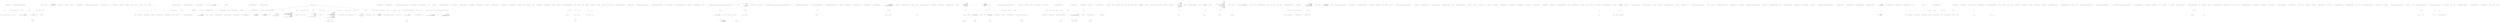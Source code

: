 digraph  {
m0_204 [cluster="System.Text.StringBuilder.Append(char)", file="FSharpOptionHelper.cs", label="Entry System.Text.StringBuilder.Append(char)", span="0-0"];
m0_87 [cluster="CommandLine.Text.HelpText.DefaultParsingErrorsHandler<T>(CommandLine.ParserResult<T>, CommandLine.Text.HelpText)", file="FSharpOptionHelper.cs", label="Entry CommandLine.Text.HelpText.DefaultParsingErrorsHandler<T>(CommandLine.ParserResult<T>, CommandLine.Text.HelpText)", span="271-271"];
m0_94 [cluster="CommandLine.Text.HelpText.DefaultParsingErrorsHandler<T>(CommandLine.ParserResult<T>, CommandLine.Text.HelpText)", file="FSharpOptionHelper.cs", label="parserResult == null", span="273-273"];
m0_96 [cluster="CommandLine.Text.HelpText.DefaultParsingErrorsHandler<T>(CommandLine.ParserResult<T>, CommandLine.Text.HelpText)", file="FSharpOptionHelper.cs", label="current == null", span="274-274"];
m0_98 [cluster="CommandLine.Text.HelpText.DefaultParsingErrorsHandler<T>(CommandLine.ParserResult<T>, CommandLine.Text.HelpText)", file="FSharpOptionHelper.cs", label="FilterMeaningfulErrors(((NotParsed<T>)parserResult).Errors).Empty()", span="276-276"];
m0_99 [cluster="CommandLine.Text.HelpText.DefaultParsingErrorsHandler<T>(CommandLine.ParserResult<T>, CommandLine.Text.HelpText)", file="FSharpOptionHelper.cs", label="return current;", span="277-277"];
m0_100 [cluster="CommandLine.Text.HelpText.DefaultParsingErrorsHandler<T>(CommandLine.ParserResult<T>, CommandLine.Text.HelpText)", file="FSharpOptionHelper.cs", label="var errors = RenderParsingErrorsText(parserResult,\r\n                current.SentenceBuilder.FormatError,\r\n                current.SentenceBuilder.FormatMutuallyExclusiveSetErrors,\r\n                2)", span="279-282"];
m0_102 [cluster="CommandLine.Text.HelpText.DefaultParsingErrorsHandler<T>(CommandLine.ParserResult<T>, CommandLine.Text.HelpText)", file="FSharpOptionHelper.cs", label="return current;", span="284-284"];
m0_103 [cluster="CommandLine.Text.HelpText.DefaultParsingErrorsHandler<T>(CommandLine.ParserResult<T>, CommandLine.Text.HelpText)", file="FSharpOptionHelper.cs", label="current.AddPreOptionsLine(\r\n                string.Concat(Environment.NewLine, current.SentenceBuilder.ErrorsHeadingText()))", span="286-287"];
m0_105 [cluster="CommandLine.Text.HelpText.DefaultParsingErrorsHandler<T>(CommandLine.ParserResult<T>, CommandLine.Text.HelpText)", file="FSharpOptionHelper.cs", label="lines.ForEach(\r\n                line => current.AddPreOptionsLine(line))", span="290-291"];
m0_106 [cluster="CommandLine.Text.HelpText.DefaultParsingErrorsHandler<T>(CommandLine.ParserResult<T>, CommandLine.Text.HelpText)", file="FSharpOptionHelper.cs", label="return current;", span="293-293"];
m0_95 [cluster="CommandLine.Text.HelpText.DefaultParsingErrorsHandler<T>(CommandLine.ParserResult<T>, CommandLine.Text.HelpText)", file="FSharpOptionHelper.cs", label="throw new ArgumentNullException(''parserResult'');", span="273-273"];
m0_97 [cluster="CommandLine.Text.HelpText.DefaultParsingErrorsHandler<T>(CommandLine.ParserResult<T>, CommandLine.Text.HelpText)", file="FSharpOptionHelper.cs", label="throw new ArgumentNullException(''current'');", span="274-274"];
m0_101 [cluster="CommandLine.Text.HelpText.DefaultParsingErrorsHandler<T>(CommandLine.ParserResult<T>, CommandLine.Text.HelpText)", file="FSharpOptionHelper.cs", label="string.IsNullOrEmpty(errors)", span="283-283"];
m0_104 [cluster="CommandLine.Text.HelpText.DefaultParsingErrorsHandler<T>(CommandLine.ParserResult<T>, CommandLine.Text.HelpText)", file="FSharpOptionHelper.cs", label="var lines = errors.Split(\r\n                new[] { Environment.NewLine }, StringSplitOptions.None)", span="288-289"];
m0_107 [cluster="CommandLine.Text.HelpText.DefaultParsingErrorsHandler<T>(CommandLine.ParserResult<T>, CommandLine.Text.HelpText)", file="FSharpOptionHelper.cs", label="Exit CommandLine.Text.HelpText.DefaultParsingErrorsHandler<T>(CommandLine.ParserResult<T>, CommandLine.Text.HelpText)", span="271-271"];
m0_108 [cluster="System.Collections.Generic.IEnumerable<TSource>.Empty<TSource>()", file="FSharpOptionHelper.cs", label="Entry System.Collections.Generic.IEnumerable<TSource>.Empty<TSource>()", span="31-31"];
m0_46 [cluster="Unk.Any", file="FSharpOptionHelper.cs", label="Entry Unk.Any", span=""];
m0_180 [cluster="System.Text.StringBuilder.AppendLine(string)", file="FSharpOptionHelper.cs", label="Entry System.Text.StringBuilder.AppendLine(string)", span="0-0"];
m0_0 [cluster="CommandLine.Text.HelpText.HelpText()", file="FSharpOptionHelper.cs", label="Entry CommandLine.Text.HelpText.HelpText()", span="36-36"];
m0_1 [cluster="CommandLine.Text.HelpText.HelpText()", file="FSharpOptionHelper.cs", label="Exit CommandLine.Text.HelpText.HelpText()", span="36-36"];
m0_329 [cluster="string.PadRight(int)", file="FSharpOptionHelper.cs", label="Entry string.PadRight(int)", span="0-0"];
m0_411 [cluster="T.ToStringInvariant<T>()", file="FSharpOptionHelper.cs", label="Entry T.ToStringInvariant<T>()", span="15-15"];
m0_274 [cluster="System.Tuple.Create<T1, T2>(T1, T2)", file="FSharpOptionHelper.cs", label="Entry System.Tuple.Create<T1, T2>(T1, T2)", span="0-0"];
m0_49 [cluster="CommandLine.Text.HelpText.AddOptions<T>(CommandLine.ParserResult<T>)", file="FSharpOptionHelper.cs", label="Entry CommandLine.Text.HelpText.AddOptions<T>(CommandLine.ParserResult<T>)", span="331-331"];
m0_129 [cluster="CommandLine.Text.HelpText.AddOptions<T>(CommandLine.ParserResult<T>)", file="FSharpOptionHelper.cs", label="result == null", span="334-334"];
m0_131 [cluster="CommandLine.Text.HelpText.AddOptions<T>(CommandLine.ParserResult<T>)", file="FSharpOptionHelper.cs", label="return AddOptionsImpl(\r\n                GetSpecificationsFromType(result.TypeInfo.Current),\r\n                SentenceBuilder.RequiredWord(),\r\n                MaximumDisplayWidth);", span="336-339"];
m0_130 [cluster="CommandLine.Text.HelpText.AddOptions<T>(CommandLine.ParserResult<T>)", file="FSharpOptionHelper.cs", label="throw new ArgumentNullException(''result'');", span="334-334"];
m0_132 [cluster="CommandLine.Text.HelpText.AddOptions<T>(CommandLine.ParserResult<T>)", file="FSharpOptionHelper.cs", label="Exit CommandLine.Text.HelpText.AddOptions<T>(CommandLine.ParserResult<T>)", span="331-331"];
m0_219 [cluster="System.Text.StringBuilder.SafeToString()", file="FSharpOptionHelper.cs", label="Entry System.Text.StringBuilder.SafeToString()", span="66-66"];
m0_218 [cluster="System.Text.StringBuilder.AppendWhen(bool, params string[])", file="FSharpOptionHelper.cs", label="Entry System.Text.StringBuilder.AppendWhen(bool, params string[])", span="9-9"];
m0_77 [cluster="CommandLine.TypeInfo.Create(System.Type)", file="FSharpOptionHelper.cs", label="Entry CommandLine.TypeInfo.Create(System.Type)", span="29-29"];
m0_75 [cluster="System.Collections.Generic.IEnumerable<TSource>.Single<TSource>()", file="FSharpOptionHelper.cs", label="Entry System.Collections.Generic.IEnumerable<TSource>.Single<TSource>()", span="0-0"];
m0_353 [cluster="System.Text.StringBuilder.AppendFormat(string, object)", file="FSharpOptionHelper.cs", label="Entry System.Text.StringBuilder.AppendFormat(string, object)", span="0-0"];
m0_167 [cluster="System.Text.StringBuilder.AppendIfNotEmpty(params string[])", file="FSharpOptionHelper.cs", label="Entry System.Text.StringBuilder.AppendIfNotEmpty(params string[])", span="57-57"];
m0_121 [cluster="CommandLine.Text.HelpText.ToString()", file="FSharpOptionHelper.cs", label="Entry CommandLine.Text.HelpText.ToString()", span="474-474"];
m0_213 [cluster="CommandLine.Text.HelpText.ToString()", file="FSharpOptionHelper.cs", label="int ExtraLength = 10", span="476-476"];
m0_214 [cluster="CommandLine.Text.HelpText.ToString()", file="FSharpOptionHelper.cs", label="return\r\n                new StringBuilder(\r\n                    heading.SafeLength() + copyright.SafeLength() + preOptionsHelp.SafeLength() +\r\n                        optionsHelp.SafeLength() + ExtraLength).Append(heading)\r\n                    .AppendWhen(!string.IsNullOrEmpty(copyright), Environment.NewLine, copyright)\r\n                    .AppendWhen(preOptionsHelp.Length > 0, Environment.NewLine, preOptionsHelp.ToString())\r\n                    .AppendWhen(\r\n                        optionsHelp != null && optionsHelp.Length > 0,\r\n                        Environment.NewLine,\r\n                        Environment.NewLine,\r\n                        optionsHelp.SafeToString())\r\n                    .AppendWhen(postOptionsHelp.Length > 0, Environment.NewLine, postOptionsHelp.ToString())\r\n                .ToString();", span="477-489"];
m0_215 [cluster="CommandLine.Text.HelpText.ToString()", file="FSharpOptionHelper.cs", label="Exit CommandLine.Text.HelpText.ToString()", span="474-474"];
m0_216 [cluster="string.SafeLength()", file="FSharpOptionHelper.cs", label="Entry string.SafeLength()", span="40-40"];
m0_125 [cluster="CommandLine.Text.HelpText.AddPostOptionsLine(string)", file="FSharpOptionHelper.cs", label="Entry CommandLine.Text.HelpText.AddPostOptionsLine(string)", span="321-321"];
m0_126 [cluster="CommandLine.Text.HelpText.AddPostOptionsLine(string)", file="FSharpOptionHelper.cs", label="return AddLine(postOptionsHelp, value);", span="323-323"];
m0_127 [cluster="CommandLine.Text.HelpText.AddPostOptionsLine(string)", file="FSharpOptionHelper.cs", label="Exit CommandLine.Text.HelpText.AddPostOptionsLine(string)", span="321-321"];
m0_110 [cluster="string.IsNullOrEmpty(string)", file="FSharpOptionHelper.cs", label="Entry string.IsNullOrEmpty(string)", span="0-0"];
m0_202 [cluster="CSharpx.Maybe<T>.FromJust<T>()", file="FSharpOptionHelper.cs", label="Entry CSharpx.Maybe<T>.FromJust<T>()", span="342-342"];
m0_377 [cluster="CommandLine.Text.HelpText.GetMaxOptionLength(CommandLine.Core.OptionSpecification)", file="FSharpOptionHelper.cs", label="Entry CommandLine.Text.HelpText.GetMaxOptionLength(CommandLine.Core.OptionSpecification)", span="746-746"];
m0_380 [cluster="CommandLine.Text.HelpText.GetMaxOptionLength(CommandLine.Core.OptionSpecification)", file="FSharpOptionHelper.cs", label="var specLength = 0", span="748-748"];
m0_381 [cluster="CommandLine.Text.HelpText.GetMaxOptionLength(CommandLine.Core.OptionSpecification)", file="FSharpOptionHelper.cs", label="var hasShort = spec.ShortName.Length > 0", span="750-750"];
m0_382 [cluster="CommandLine.Text.HelpText.GetMaxOptionLength(CommandLine.Core.OptionSpecification)", file="FSharpOptionHelper.cs", label="var hasLong = spec.LongName.Length > 0", span="751-751"];
m0_384 [cluster="CommandLine.Text.HelpText.GetMaxOptionLength(CommandLine.Core.OptionSpecification)", file="FSharpOptionHelper.cs", label="spec.MetaValue.Length > 0", span="754-754"];
m0_385 [cluster="CommandLine.Text.HelpText.GetMaxOptionLength(CommandLine.Core.OptionSpecification)", file="FSharpOptionHelper.cs", label="metaLength = spec.MetaValue.Length + 1", span="755-755"];
m0_392 [cluster="CommandLine.Text.HelpText.GetMaxOptionLength(CommandLine.Core.OptionSpecification)", file="FSharpOptionHelper.cs", label="specLength += spec.LongName.Length", span="768-768"];
m0_387 [cluster="CommandLine.Text.HelpText.GetMaxOptionLength(CommandLine.Core.OptionSpecification)", file="FSharpOptionHelper.cs", label="++specLength", span="759-759"];
m0_397 [cluster="CommandLine.Text.HelpText.GetMaxOptionLength(CommandLine.Core.OptionSpecification)", file="FSharpOptionHelper.cs", label="specLength += 2", span="776-776"];
m0_398 [cluster="CommandLine.Text.HelpText.GetMaxOptionLength(CommandLine.Core.OptionSpecification)", file="FSharpOptionHelper.cs", label="return specLength;", span="778-778"];
m0_386 [cluster="CommandLine.Text.HelpText.GetMaxOptionLength(CommandLine.Core.OptionSpecification)", file="FSharpOptionHelper.cs", label=hasShort, span="757-757"];
m0_396 [cluster="CommandLine.Text.HelpText.GetMaxOptionLength(CommandLine.Core.OptionSpecification)", file="FSharpOptionHelper.cs", label="hasShort && hasLong", span="775-775"];
m0_383 [cluster="CommandLine.Text.HelpText.GetMaxOptionLength(CommandLine.Core.OptionSpecification)", file="FSharpOptionHelper.cs", label="var metaLength = 0", span="753-753"];
m0_391 [cluster="CommandLine.Text.HelpText.GetMaxOptionLength(CommandLine.Core.OptionSpecification)", file="FSharpOptionHelper.cs", label=hasLong, span="766-766"];
m0_390 [cluster="CommandLine.Text.HelpText.GetMaxOptionLength(CommandLine.Core.OptionSpecification)", file="FSharpOptionHelper.cs", label="specLength += metaLength", span="763-763"];
m0_395 [cluster="CommandLine.Text.HelpText.GetMaxOptionLength(CommandLine.Core.OptionSpecification)", file="FSharpOptionHelper.cs", label="specLength += metaLength", span="772-772"];
m0_388 [cluster="CommandLine.Text.HelpText.GetMaxOptionLength(CommandLine.Core.OptionSpecification)", file="FSharpOptionHelper.cs", label=AddDashesToOption, span="760-760"];
m0_389 [cluster="CommandLine.Text.HelpText.GetMaxOptionLength(CommandLine.Core.OptionSpecification)", file="FSharpOptionHelper.cs", label="++specLength", span="761-761"];
m0_393 [cluster="CommandLine.Text.HelpText.GetMaxOptionLength(CommandLine.Core.OptionSpecification)", file="FSharpOptionHelper.cs", label=AddDashesToOption, span="769-769"];
m0_394 [cluster="CommandLine.Text.HelpText.GetMaxOptionLength(CommandLine.Core.OptionSpecification)", file="FSharpOptionHelper.cs", label="specLength += 2", span="770-770"];
m0_399 [cluster="CommandLine.Text.HelpText.GetMaxOptionLength(CommandLine.Core.OptionSpecification)", file="FSharpOptionHelper.cs", label="Exit CommandLine.Text.HelpText.GetMaxOptionLength(CommandLine.Core.OptionSpecification)", span="746-746"];
m0_205 [cluster="CommandLine.Text.Example.GetFormatStylesOrDefault()", file="FSharpOptionHelper.cs", label="Entry CommandLine.Text.Example.GetFormatStylesOrDefault()", span="111-111"];
m0_275 [cluster="CommandLine.Text.HelpText.AdaptVerbsToSpecifications(System.Collections.Generic.IEnumerable<System.Type>)", file="FSharpOptionHelper.cs", label="return (from verbTuple in Verb.SelectFromTypes(types)\r\n                    select\r\n                        OptionSpecification.NewSwitch(\r\n                            string.Empty,\r\n                            verbTuple.Item1.Name,\r\n                            false,\r\n                            verbTuple.Item1.HelpText,\r\n                            string.Empty)).Concat(new[] { MakeHelpEntry(), MakeVersionEntry() });", span="571-578"];
m0_142 [cluster="CommandLine.Text.HelpText.AdaptVerbsToSpecifications(System.Collections.Generic.IEnumerable<System.Type>)", file="FSharpOptionHelper.cs", label="Entry CommandLine.Text.HelpText.AdaptVerbsToSpecifications(System.Collections.Generic.IEnumerable<System.Type>)", span="569-569"];
m0_276 [cluster="CommandLine.Text.HelpText.AdaptVerbsToSpecifications(System.Collections.Generic.IEnumerable<System.Type>)", file="FSharpOptionHelper.cs", label="Exit CommandLine.Text.HelpText.AdaptVerbsToSpecifications(System.Collections.Generic.IEnumerable<System.Type>)", span="569-569"];
m0_332 [cluster="string.Trim()", file="FSharpOptionHelper.cs", label="Entry string.Trim()", span="0-0"];
m0_217 [cluster="System.Text.StringBuilder.SafeLength()", file="FSharpOptionHelper.cs", label="Entry System.Text.StringBuilder.SafeLength()", span="73-73"];
m0_277 [cluster="CommandLine.Core.Verb.SelectFromTypes(System.Collections.Generic.IEnumerable<System.Type>)", file="FSharpOptionHelper.cs", label="Entry CommandLine.Core.Verb.SelectFromTypes(System.Collections.Generic.IEnumerable<System.Type>)", span="40-40"];
m0_331 [cluster="string.FormatInvariant(params object[])", file="FSharpOptionHelper.cs", label="Entry string.FormatInvariant(params object[])", span="20-20"];
m0_23 [cluster="System.ArgumentNullException.ArgumentNullException(string)", file="FSharpOptionHelper.cs", label="Entry System.ArgumentNullException.ArgumentNullException(string)", span="0-0"];
m0_249 [cluster="string.Substring(int)", file="FSharpOptionHelper.cs", label="Entry string.Substring(int)", span="0-0"];
m0_109 [cluster="CommandLine.Text.HelpText.RenderParsingErrorsText<T>(CommandLine.ParserResult<T>, System.Func<CommandLine.Error, string>, System.Func<System.Collections.Generic.IEnumerable<CommandLine.MutuallyExclusiveSetError>, string>, int)", file="FSharpOptionHelper.cs", label="Entry CommandLine.Text.HelpText.RenderParsingErrorsText<T>(CommandLine.ParserResult<T>, System.Func<CommandLine.Error, string>, System.Func<System.Collections.Generic.IEnumerable<CommandLine.MutuallyExclusiveSetError>, string>, int)", span="398-398"];
m0_155 [cluster="CommandLine.Text.HelpText.RenderParsingErrorsText<T>(CommandLine.ParserResult<T>, System.Func<CommandLine.Error, string>, System.Func<System.Collections.Generic.IEnumerable<CommandLine.MutuallyExclusiveSetError>, string>, int)", file="FSharpOptionHelper.cs", label="parserResult == null", span="404-404"];
m0_157 [cluster="CommandLine.Text.HelpText.RenderParsingErrorsText<T>(CommandLine.ParserResult<T>, System.Func<CommandLine.Error, string>, System.Func<System.Collections.Generic.IEnumerable<CommandLine.MutuallyExclusiveSetError>, string>, int)", file="FSharpOptionHelper.cs", label="var meaningfulErrors =\r\n                FilterMeaningfulErrors(((NotParsed<T>)parserResult).Errors)", span="406-407"];
m0_161 [cluster="CommandLine.Text.HelpText.RenderParsingErrorsText<T>(CommandLine.ParserResult<T>, System.Func<CommandLine.Error, string>, System.Func<System.Collections.Generic.IEnumerable<CommandLine.MutuallyExclusiveSetError>, string>, int)", file="FSharpOptionHelper.cs", label="meaningfulErrors\r\n                .Where(e => e.Tag != ErrorType.MutuallyExclusiveSetError)\r\n                .ForEach(\r\n                    error =>\r\n                        {\r\n                            var line = new StringBuilder(indent.Spaces())\r\n                                .Append(formatError(error)); \r\n                            text.AppendLine(line.ToString());\r\n                        })", span="412-420"];
m0_162 [cluster="CommandLine.Text.HelpText.RenderParsingErrorsText<T>(CommandLine.ParserResult<T>, System.Func<CommandLine.Error, string>, System.Func<System.Collections.Generic.IEnumerable<CommandLine.MutuallyExclusiveSetError>, string>, int)", file="FSharpOptionHelper.cs", label="return text.AppendIfNotEmpty(\r\n                formatMutuallyExclusiveSetErrors(\r\n                    meaningfulErrors.OfType<MutuallyExclusiveSetError>()))\r\n                .ToString();", span="422-425"];
m0_156 [cluster="CommandLine.Text.HelpText.RenderParsingErrorsText<T>(CommandLine.ParserResult<T>, System.Func<CommandLine.Error, string>, System.Func<System.Collections.Generic.IEnumerable<CommandLine.MutuallyExclusiveSetError>, string>, int)", file="FSharpOptionHelper.cs", label="throw new ArgumentNullException(''parserResult'');", span="404-404"];
m0_158 [cluster="CommandLine.Text.HelpText.RenderParsingErrorsText<T>(CommandLine.ParserResult<T>, System.Func<CommandLine.Error, string>, System.Func<System.Collections.Generic.IEnumerable<CommandLine.MutuallyExclusiveSetError>, string>, int)", file="FSharpOptionHelper.cs", label="meaningfulErrors.Empty()", span="408-408"];
m0_159 [cluster="CommandLine.Text.HelpText.RenderParsingErrorsText<T>(CommandLine.ParserResult<T>, System.Func<CommandLine.Error, string>, System.Func<System.Collections.Generic.IEnumerable<CommandLine.MutuallyExclusiveSetError>, string>, int)", file="FSharpOptionHelper.cs", label="return string.Empty;", span="409-409"];
m0_160 [cluster="CommandLine.Text.HelpText.RenderParsingErrorsText<T>(CommandLine.ParserResult<T>, System.Func<CommandLine.Error, string>, System.Func<System.Collections.Generic.IEnumerable<CommandLine.MutuallyExclusiveSetError>, string>, int)", file="FSharpOptionHelper.cs", label="var text = new StringBuilder()", span="411-411"];
m0_163 [cluster="CommandLine.Text.HelpText.RenderParsingErrorsText<T>(CommandLine.ParserResult<T>, System.Func<CommandLine.Error, string>, System.Func<System.Collections.Generic.IEnumerable<CommandLine.MutuallyExclusiveSetError>, string>, int)", file="FSharpOptionHelper.cs", label="Exit CommandLine.Text.HelpText.RenderParsingErrorsText<T>(CommandLine.ParserResult<T>, System.Func<CommandLine.Error, string>, System.Func<System.Collections.Generic.IEnumerable<CommandLine.MutuallyExclusiveSetError>, string>, int)", span="398-398"];
m0_41 [cluster="CommandLine.Text.HelpText.FilterMeaningfulErrors(System.Collections.Generic.IEnumerable<CommandLine.Error>)", file="FSharpOptionHelper.cs", label="Entry CommandLine.Text.HelpText.FilterMeaningfulErrors(System.Collections.Generic.IEnumerable<CommandLine.Error>)", span="492-492"];
m0_220 [cluster="CommandLine.Text.HelpText.FilterMeaningfulErrors(System.Collections.Generic.IEnumerable<CommandLine.Error>)", file="FSharpOptionHelper.cs", label="return errors.Where(e => e.Tag != ErrorType.HelpRequestedError && e.Tag != ErrorType.HelpVerbRequestedError);", span="494-494"];
m0_221 [cluster="CommandLine.Text.HelpText.FilterMeaningfulErrors(System.Collections.Generic.IEnumerable<CommandLine.Error>)", file="FSharpOptionHelper.cs", label="Exit CommandLine.Text.HelpText.FilterMeaningfulErrors(System.Collections.Generic.IEnumerable<CommandLine.Error>)", span="492-492"];
m0_265 [cluster="System.Type.GetUsageData()", file="FSharpOptionHelper.cs", label="Entry System.Type.GetUsageData()", span="39-39"];
m0_352 [cluster="System.Text.StringBuilder.AppendWhen(bool, params char[])", file="FSharpOptionHelper.cs", label="Entry System.Text.StringBuilder.AppendWhen(bool, params char[])", span="18-18"];
m0_47 [cluster="System.Collections.Generic.IEnumerable<TSource>.ToArray<TSource>()", file="FSharpOptionHelper.cs", label="Entry System.Collections.Generic.IEnumerable<TSource>.ToArray<TSource>()", span="0-0"];
m0_203 [cluster="CommandLine.Infrastructure.ReflectionHelper.GetAssemblyName()", file="FSharpOptionHelper.cs", label="Entry CommandLine.Infrastructure.ReflectionHelper.GetAssemblyName()", span="23-23"];
m0_44 [cluster="CommandLine.Infrastructure.ReflectionHelper.GetAttribute<TAttribute>()", file="FSharpOptionHelper.cs", label="Entry CommandLine.Infrastructure.ReflectionHelper.GetAttribute<TAttribute>()", span="12-12"];
m0_290 [cluster="CommandLine.Text.HelpText.AddOption(string, int, CommandLine.Core.Specification, int)", file="FSharpOptionHelper.cs", label="Entry CommandLine.Text.HelpText.AddOption(string, int, CommandLine.Core.Specification, int)", span="626-626"];
m0_298 [cluster="CommandLine.Text.HelpText.AddOption(string, int, CommandLine.Core.Specification, int)", file="FSharpOptionHelper.cs", label="optionsHelp.Append(''  '')", span="628-628"];
m0_299 [cluster="CommandLine.Text.HelpText.AddOption(string, int, CommandLine.Core.Specification, int)", file="FSharpOptionHelper.cs", label="var name = new StringBuilder(maxLength)\r\n                .BimapIf(\r\n                    specification.Tag == SpecificationType.Option,\r\n                    it => it.Append(AddOptionName(maxLength, (OptionSpecification)specification)),\r\n                    it => it.Append(AddValueName(maxLength, (ValueSpecification)specification)))", span="629-633"];
m0_300 [cluster="CommandLine.Text.HelpText.AddOption(string, int, CommandLine.Core.Specification, int)", file="FSharpOptionHelper.cs", label="optionsHelp\r\n                .Append(name.Length < maxLength ? name.ToString().PadRight(maxLength) : name.ToString())\r\n                .Append(''    '')", span="635-637"];
m0_301 [cluster="CommandLine.Text.HelpText.AddOption(string, int, CommandLine.Core.Specification, int)", file="FSharpOptionHelper.cs", label="var optionHelpText = specification.HelpText", span="639-639"];
m0_302 [cluster="CommandLine.Text.HelpText.AddOption(string, int, CommandLine.Core.Specification, int)", file="FSharpOptionHelper.cs", label="addEnumValuesToHelpText && specification.EnumValues.Any()", span="641-641"];
m0_303 [cluster="CommandLine.Text.HelpText.AddOption(string, int, CommandLine.Core.Specification, int)", file="FSharpOptionHelper.cs", label="optionHelpText += '' Valid values: '' + string.Join('', '', specification.EnumValues)", span="642-642"];
m0_304 [cluster="CommandLine.Text.HelpText.AddOption(string, int, CommandLine.Core.Specification, int)", file="FSharpOptionHelper.cs", label="specification.DefaultValue.Do(\r\n                defaultValue => optionHelpText = ''(Default: {0}) ''.FormatLocal(defaultValue) + optionHelpText)", span="644-645"];
m0_305 [cluster="CommandLine.Text.HelpText.AddOption(string, int, CommandLine.Core.Specification, int)", file="FSharpOptionHelper.cs", label="specification.Required", span="647-647"];
m0_306 [cluster="CommandLine.Text.HelpText.AddOption(string, int, CommandLine.Core.Specification, int)", file="FSharpOptionHelper.cs", label="optionHelpText = ''{0} ''.FormatInvariant(requiredWord) + optionHelpText", span="648-648"];
m0_312 [cluster="CommandLine.Text.HelpText.AddOption(string, int, CommandLine.Core.Specification, int)", file="FSharpOptionHelper.cs", label="words[i].Length < (widthOfHelpText - wordBuffer)", span="658-658"];
m0_315 [cluster="CommandLine.Text.HelpText.AddOption(string, int, CommandLine.Core.Specification, int)", file="FSharpOptionHelper.cs", label="(widthOfHelpText - wordBuffer) > 1 && i != words.Length - 1", span="662-662"];
m0_318 [cluster="CommandLine.Text.HelpText.AddOption(string, int, CommandLine.Core.Specification, int)", file="FSharpOptionHelper.cs", label="words[i].Length >= widthOfHelpText && wordBuffer == 0", span="668-668"];
m0_319 [cluster="CommandLine.Text.HelpText.AddOption(string, int, CommandLine.Core.Specification, int)", file="FSharpOptionHelper.cs", label="optionsHelp.Append(words[i].Substring(0, widthOfHelpText))", span="670-670"];
m0_320 [cluster="CommandLine.Text.HelpText.AddOption(string, int, CommandLine.Core.Specification, int)", file="FSharpOptionHelper.cs", label="wordBuffer = widthOfHelpText", span="671-671"];
m0_323 [cluster="CommandLine.Text.HelpText.AddOption(string, int, CommandLine.Core.Specification, int)", file="FSharpOptionHelper.cs", label="optionsHelp.AppendWhen(optionHelpText.Length > 0, Environment.NewLine,\r\n                        new string(' ', maxLength + 6))", span="679-680"];
m0_324 [cluster="CommandLine.Text.HelpText.AddOption(string, int, CommandLine.Core.Specification, int)", file="FSharpOptionHelper.cs", label="optionHelpText.Length > widthOfHelpText", span="682-682"];
m0_307 [cluster="CommandLine.Text.HelpText.AddOption(string, int, CommandLine.Core.Specification, int)", file="FSharpOptionHelper.cs", label="!string.IsNullOrEmpty(optionHelpText)", span="650-650"];
m0_309 [cluster="CommandLine.Text.HelpText.AddOption(string, int, CommandLine.Core.Specification, int)", file="FSharpOptionHelper.cs", label="var words = optionHelpText.Split(' ')", span="655-655"];
m0_322 [cluster="CommandLine.Text.HelpText.AddOption(string, int, CommandLine.Core.Specification, int)", file="FSharpOptionHelper.cs", label="optionHelpText = optionHelpText.Substring(Math.Min(wordBuffer, optionHelpText.Length)).Trim()", span="678-678"];
m0_325 [cluster="CommandLine.Text.HelpText.AddOption(string, int, CommandLine.Core.Specification, int)", file="FSharpOptionHelper.cs", label="optionsHelp\r\n                .Append(optionHelpText)\r\n                .Append(Environment.NewLine)\r\n                .AppendWhen(additionalNewLineAfterOption, Environment.NewLine)", span="685-688"];
m0_308 [cluster="CommandLine.Text.HelpText.AddOption(string, int, CommandLine.Core.Specification, int)", file="FSharpOptionHelper.cs", label="var wordBuffer = 0", span="654-654"];
m0_314 [cluster="CommandLine.Text.HelpText.AddOption(string, int, CommandLine.Core.Specification, int)", file="FSharpOptionHelper.cs", label="wordBuffer += words[i].Length", span="661-661"];
m0_310 [cluster="CommandLine.Text.HelpText.AddOption(string, int, CommandLine.Core.Specification, int)", file="FSharpOptionHelper.cs", label="var i = 0", span="656-656"];
m0_311 [cluster="CommandLine.Text.HelpText.AddOption(string, int, CommandLine.Core.Specification, int)", file="FSharpOptionHelper.cs", label="i < words.Length", span="656-656"];
m0_313 [cluster="CommandLine.Text.HelpText.AddOption(string, int, CommandLine.Core.Specification, int)", file="FSharpOptionHelper.cs", label="optionsHelp.Append(words[i])", span="660-660"];
m0_321 [cluster="CommandLine.Text.HelpText.AddOption(string, int, CommandLine.Core.Specification, int)", file="FSharpOptionHelper.cs", label="i++", span="656-656"];
m0_317 [cluster="CommandLine.Text.HelpText.AddOption(string, int, CommandLine.Core.Specification, int)", file="FSharpOptionHelper.cs", label="wordBuffer++", span="665-665"];
m0_316 [cluster="CommandLine.Text.HelpText.AddOption(string, int, CommandLine.Core.Specification, int)", file="FSharpOptionHelper.cs", label="optionsHelp.Append('' '')", span="664-664"];
m0_326 [cluster="CommandLine.Text.HelpText.AddOption(string, int, CommandLine.Core.Specification, int)", file="FSharpOptionHelper.cs", label="return this;", span="690-690"];
m0_327 [cluster="CommandLine.Text.HelpText.AddOption(string, int, CommandLine.Core.Specification, int)", file="FSharpOptionHelper.cs", label="Exit CommandLine.Text.HelpText.AddOption(string, int, CommandLine.Core.Specification, int)", span="626-626"];
m0_294 [cluster="CommandLine.Text.HelpText.MakeVersionEntry()", file="FSharpOptionHelper.cs", label="Exit CommandLine.Text.HelpText.MakeVersionEntry()", span="609-609"];
m0_257 [cluster="CommandLine.Text.HelpText.MakeVersionEntry()", file="FSharpOptionHelper.cs", label="Entry CommandLine.Text.HelpText.MakeVersionEntry()", span="609-609"];
m0_293 [cluster="CommandLine.Text.HelpText.MakeVersionEntry()", file="FSharpOptionHelper.cs", label="return OptionSpecification.NewSwitch(\r\n                string.Empty,\r\n                ''version'',\r\n                false,\r\n                sentenceBuilder.VersionCommandText(AddDashesToOption),\r\n                string.Empty);", span="611-616"];
m0_354 [cluster="System.Text.StringBuilder.AppendFormatWhen(bool, string, params object[])", file="FSharpOptionHelper.cs", label="Entry System.Text.StringBuilder.AppendFormatWhen(bool, string, params object[])", span="27-27"];
m0_112 [cluster="string.Concat(string, string)", file="FSharpOptionHelper.cs", label="Entry string.Concat(string, string)", span="0-0"];
m0_373 [cluster="lambda expression", file="FSharpOptionHelper.cs", label="Entry lambda expression", span="735-742"];
m0_51 [cluster="lambda expression", file="FSharpOptionHelper.cs", label="license.AddToHelpText(auto, true)", span="220-220"];
m0_55 [cluster="lambda expression", file="FSharpOptionHelper.cs", label="usage.AddToHelpText(auto, true)", span="223-223"];
m0_50 [cluster="lambda expression", file="FSharpOptionHelper.cs", label="Entry lambda expression", span="220-220"];
m0_54 [cluster="lambda expression", file="FSharpOptionHelper.cs", label="Entry lambda expression", span="223-223"];
m0_57 [cluster="lambda expression", file="FSharpOptionHelper.cs", label="Entry lambda expression", span="225-225"];
m0_52 [cluster="lambda expression", file="FSharpOptionHelper.cs", label="Exit lambda expression", span="220-220"];
m0_56 [cluster="lambda expression", file="FSharpOptionHelper.cs", label="Exit lambda expression", span="223-223"];
m0_58 [cluster="lambda expression", file="FSharpOptionHelper.cs", label="e.Tag == ErrorType.NoVerbSelectedError", span="225-225"];
m0_59 [cluster="lambda expression", file="FSharpOptionHelper.cs", label="Exit lambda expression", span="225-225"];
m0_85 [cluster="lambda expression", file="FSharpOptionHelper.cs", label="DefaultParsingErrorsHandler(parserResult, current)", span="257-257"];
m0_92 [cluster="lambda expression", file="FSharpOptionHelper.cs", label="DefaultParsingErrorsHandler(parserResult, current)", span="263-263"];
m0_78 [cluster="lambda expression", file="FSharpOptionHelper.cs", label="Entry lambda expression", span="253-253"];
m0_81 [cluster="lambda expression", file="FSharpOptionHelper.cs", label="Entry lambda expression", span="256-256"];
m0_89 [cluster="lambda expression", file="FSharpOptionHelper.cs", label="DefaultParsingErrorsHandler(pr, current)", span="262-262"];
m0_84 [cluster="lambda expression", file="FSharpOptionHelper.cs", label="Entry lambda expression", span="257-257"];
m0_88 [cluster="lambda expression", file="FSharpOptionHelper.cs", label="Entry lambda expression", span="262-262"];
m0_91 [cluster="lambda expression", file="FSharpOptionHelper.cs", label="Entry lambda expression", span="263-263"];
m0_79 [cluster="lambda expression", file="FSharpOptionHelper.cs", label="e.Tag == ErrorType.VersionRequestedError", span="253-253"];
m0_80 [cluster="lambda expression", file="FSharpOptionHelper.cs", label="Exit lambda expression", span="253-253"];
m0_82 [cluster="lambda expression", file="FSharpOptionHelper.cs", label="e.Tag == ErrorType.HelpVerbRequestedError", span="256-256"];
m0_83 [cluster="lambda expression", file="FSharpOptionHelper.cs", label="Exit lambda expression", span="256-256"];
m0_86 [cluster="lambda expression", file="FSharpOptionHelper.cs", label="Exit lambda expression", span="257-257"];
m0_90 [cluster="lambda expression", file="FSharpOptionHelper.cs", label="Exit lambda expression", span="262-262"];
m0_93 [cluster="lambda expression", file="FSharpOptionHelper.cs", label="Exit lambda expression", span="263-263"];
m0_116 [cluster="lambda expression", file="FSharpOptionHelper.cs", label="current.AddPreOptionsLine(line)", span="291-291"];
m0_115 [cluster="lambda expression", file="FSharpOptionHelper.cs", label="Entry lambda expression", span="291-291"];
m0_117 [cluster="lambda expression", file="FSharpOptionHelper.cs", label="Exit lambda expression", span="291-291"];
m0_173 [cluster="lambda expression", file="FSharpOptionHelper.cs", label="var line = new StringBuilder(indent.Spaces())\r\n                                .Append(formatError(error))", span="417-418"];
m0_174 [cluster="lambda expression", file="FSharpOptionHelper.cs", label="text.AppendLine(line.ToString())", span="419-419"];
m0_169 [cluster="lambda expression", file="FSharpOptionHelper.cs", label="Entry lambda expression", span="413-413"];
m0_172 [cluster="lambda expression", file="FSharpOptionHelper.cs", label="Entry lambda expression", span="415-420"];
m0_170 [cluster="lambda expression", file="FSharpOptionHelper.cs", label="e.Tag != ErrorType.MutuallyExclusiveSetError", span="413-413"];
m0_171 [cluster="lambda expression", file="FSharpOptionHelper.cs", label="Exit lambda expression", span="413-413"];
m0_175 [cluster="lambda expression", file="FSharpOptionHelper.cs", label="Exit lambda expression", span="415-420"];
m0_209 [cluster="lambda expression", file="FSharpOptionHelper.cs", label="config.PreferShortName = s.PreferShortName", span="457-457"];
m0_210 [cluster="lambda expression", file="FSharpOptionHelper.cs", label="config.GroupSwitches = s.GroupSwitches", span="458-458"];
m0_211 [cluster="lambda expression", file="FSharpOptionHelper.cs", label="config.UseEqualToken = s.UseEqualToken", span="459-459"];
m0_208 [cluster="lambda expression", file="FSharpOptionHelper.cs", label="Entry lambda expression", span="455-460"];
m0_212 [cluster="lambda expression", file="FSharpOptionHelper.cs", label="Exit lambda expression", span="455-460"];
m0_222 [cluster="lambda expression", file="FSharpOptionHelper.cs", label="Entry lambda expression", span="494-494"];
m0_223 [cluster="lambda expression", file="FSharpOptionHelper.cs", label="e.Tag != ErrorType.HelpRequestedError && e.Tag != ErrorType.HelpVerbRequestedError", span="494-494"];
m0_224 [cluster="lambda expression", file="FSharpOptionHelper.cs", label="Exit lambda expression", span="494-494"];
m0_260 [cluster="lambda expression", file="FSharpOptionHelper.cs", label="Entry lambda expression", span="541-541"];
m0_261 [cluster="lambda expression", file="FSharpOptionHelper.cs", label="v.Index", span="541-541"];
m0_262 [cluster="lambda expression", file="FSharpOptionHelper.cs", label="Exit lambda expression", span="541-541"];
m0_267 [cluster="lambda expression", file="FSharpOptionHelper.cs", label="Entry lambda expression", span="550-566"];
m0_268 [cluster="lambda expression", file="FSharpOptionHelper.cs", label="var prop = tuple.Item1", span="552-552"];
m0_269 [cluster="lambda expression", file="FSharpOptionHelper.cs", label="var attr = tuple.Item2", span="553-553"];
m0_270 [cluster="lambda expression", file="FSharpOptionHelper.cs", label="var examples = (IEnumerable<Example>)prop\r\n                        .GetValue(null, BindingFlags.Public | BindingFlags.Static | BindingFlags.GetProperty, null, null, null)", span="555-556"];
m0_271 [cluster="lambda expression", file="FSharpOptionHelper.cs", label="return Tuple.Create(attr, examples);", span="565-565"];
m0_272 [cluster="lambda expression", file="FSharpOptionHelper.cs", label="Exit lambda expression", span="550-566"];
m0_288 [cluster="lambda expression", file="FSharpOptionHelper.cs", label="AddOption(requiredWord, maxLength, option, remainingSpace)", span="594-594"];
m0_287 [cluster="lambda expression", file="FSharpOptionHelper.cs", label="Entry lambda expression", span="593-594"];
m0_289 [cluster="lambda expression", file="FSharpOptionHelper.cs", label="Exit lambda expression", span="593-594"];
m0_335 [cluster="lambda expression", file="FSharpOptionHelper.cs", label="it.Append(AddOptionName(maxLength, (OptionSpecification)specification))", span="632-632"];
m0_339 [cluster="lambda expression", file="FSharpOptionHelper.cs", label="it.Append(AddValueName(maxLength, (ValueSpecification)specification))", span="633-633"];
m0_334 [cluster="lambda expression", file="FSharpOptionHelper.cs", label="Entry lambda expression", span="632-632"];
m0_338 [cluster="lambda expression", file="FSharpOptionHelper.cs", label="Entry lambda expression", span="633-633"];
m0_342 [cluster="lambda expression", file="FSharpOptionHelper.cs", label="Entry lambda expression", span="645-645"];
m0_343 [cluster="lambda expression", file="FSharpOptionHelper.cs", label="optionHelpText = ''(Default: {0}) ''.FormatLocal(defaultValue) + optionHelpText", span="645-645"];
m0_336 [cluster="lambda expression", file="FSharpOptionHelper.cs", label="Exit lambda expression", span="632-632"];
m0_340 [cluster="lambda expression", file="FSharpOptionHelper.cs", label="Exit lambda expression", span="633-633"];
m0_344 [cluster="lambda expression", file="FSharpOptionHelper.cs", label="Exit lambda expression", span="645-645"];
m0_350 [cluster="lambda expression", file="FSharpOptionHelper.cs", label="it\r\n                            .AppendWhen(addDashesToOption, '-')\r\n                            .AppendFormat(''{0}'', specification.ShortName)\r\n                            .AppendFormatWhen(specification.MetaValue.Length > 0, '' {0}'', specification.MetaValue)\r\n                            .AppendWhen(specification.LongName.Length > 0, '', '')", span="699-703"];
m0_356 [cluster="lambda expression", file="FSharpOptionHelper.cs", label="it\r\n                            .AppendWhen(addDashesToOption, ''--'')\r\n                            .AppendFormat(''{0}'', specification.LongName)\r\n                            .AppendFormatWhen(specification.MetaValue.Length > 0, ''={0}'', specification.MetaValue)", span="706-709"];
m0_349 [cluster="lambda expression", file="FSharpOptionHelper.cs", label="Entry lambda expression", span="699-703"];
m0_355 [cluster="lambda expression", file="FSharpOptionHelper.cs", label="Entry lambda expression", span="706-709"];
m0_351 [cluster="lambda expression", file="FSharpOptionHelper.cs", label="Exit lambda expression", span="699-703"];
m0_357 [cluster="lambda expression", file="FSharpOptionHelper.cs", label="Exit lambda expression", span="706-709"];
m0_361 [cluster="lambda expression", file="FSharpOptionHelper.cs", label="it.AppendFormat(''{0} (pos. {1})'', specification.MetaName, specification.Index)", span="718-718"];
m0_365 [cluster="lambda expression", file="FSharpOptionHelper.cs", label="it.AppendFormat(''value pos. {0}'', specification.Index)", span="719-719"];
m0_360 [cluster="lambda expression", file="FSharpOptionHelper.cs", label="Entry lambda expression", span="718-718"];
m0_364 [cluster="lambda expression", file="FSharpOptionHelper.cs", label="Entry lambda expression", span="719-719"];
m0_362 [cluster="lambda expression", file="FSharpOptionHelper.cs", label="Exit lambda expression", span="718-718"];
m0_366 [cluster="lambda expression", file="FSharpOptionHelper.cs", label="Exit lambda expression", span="719-719"];
m0_374 [cluster="lambda expression", file="FSharpOptionHelper.cs", label="var specLength = spec.Tag == SpecificationType.Option\r\n                            ? GetMaxOptionLength((OptionSpecification)spec)\r\n                            : GetMaxValueLength((ValueSpecification)spec)", span="737-739"];
m0_375 [cluster="lambda expression", file="FSharpOptionHelper.cs", label="return Math.Max(length, specLength);", span="741-741"];
m0_376 [cluster="lambda expression", file="FSharpOptionHelper.cs", label="Exit lambda expression", span="735-742"];
m0_348 [cluster="System.Text.StringBuilder.MapIf(bool, System.Func<System.Text.StringBuilder, System.Text.StringBuilder>)", file="FSharpOptionHelper.cs", label="Entry System.Text.StringBuilder.MapIf(bool, System.Func<System.Text.StringBuilder, System.Text.StringBuilder>)", span="49-49"];
m0_72 [cluster="System.ArgumentException.ArgumentException(string, string)", file="FSharpOptionHelper.cs", label="Entry System.ArgumentException.ArgumentException(string, string)", span="0-0"];
m0_337 [cluster="CommandLine.Text.HelpText.AddOptionName(int, CommandLine.Core.OptionSpecification)", file="FSharpOptionHelper.cs", label="Entry CommandLine.Text.HelpText.AddOptionName(int, CommandLine.Core.OptionSpecification)", span="693-693"];
m0_346 [cluster="CommandLine.Text.HelpText.AddOptionName(int, CommandLine.Core.OptionSpecification)", file="FSharpOptionHelper.cs", label="return\r\n                new StringBuilder(maxLength)\r\n                    .MapIf(\r\n                        specification.ShortName.Length > 0,\r\n                        it => it\r\n                            .AppendWhen(addDashesToOption, '-')\r\n                            .AppendFormat(''{0}'', specification.ShortName)\r\n                            .AppendFormatWhen(specification.MetaValue.Length > 0, '' {0}'', specification.MetaValue)\r\n                            .AppendWhen(specification.LongName.Length > 0, '', ''))\r\n                    .MapIf(\r\n                        specification.LongName.Length > 0,\r\n                        it => it\r\n                            .AppendWhen(addDashesToOption, ''--'')\r\n                            .AppendFormat(''{0}'', specification.LongName)\r\n                            .AppendFormatWhen(specification.MetaValue.Length > 0, ''={0}'', specification.MetaValue))\r\n                    .ToString();", span="695-710"];
m0_347 [cluster="CommandLine.Text.HelpText.AddOptionName(int, CommandLine.Core.OptionSpecification)", file="FSharpOptionHelper.cs", label="Exit CommandLine.Text.HelpText.AddOptionName(int, CommandLine.Core.OptionSpecification)", span="693-693"];
m0_4 [cluster="CommandLine.Text.HelpText.HelpText(string)", file="FSharpOptionHelper.cs", label="Entry CommandLine.Text.HelpText.HelpText(string)", span="59-59"];
m0_5 [cluster="CommandLine.Text.HelpText.HelpText(string)", file="FSharpOptionHelper.cs", label="Exit CommandLine.Text.HelpText.HelpText(string)", span="59-59"];
m0_279 [cluster="Unk.Concat", file="FSharpOptionHelper.cs", label="Entry Unk.Concat", span=""];
m0_25 [cluster="CommandLine.Text.HelpText.AutoBuild<T>(CommandLine.ParserResult<T>, System.Func<CommandLine.Text.HelpText, CommandLine.Text.HelpText>, bool)", file="FSharpOptionHelper.cs", label="Entry CommandLine.Text.HelpText.AutoBuild<T>(CommandLine.ParserResult<T>, System.Func<CommandLine.Text.HelpText, CommandLine.Text.HelpText>, bool)", span="195-195"];
m0_26 [cluster="CommandLine.Text.HelpText.AutoBuild<T>(CommandLine.ParserResult<T>, System.Func<CommandLine.Text.HelpText, CommandLine.Text.HelpText>, bool)", file="FSharpOptionHelper.cs", label="var auto = new HelpText {\r\n                Heading = HeadingInfo.Default,\r\n                Copyright = CopyrightInfo.Default,\r\n                AdditionalNewLineAfterOption = true,\r\n                AddDashesToOption = !verbsIndex\r\n            }", span="200-205"];
m0_28 [cluster="CommandLine.Text.HelpText.AutoBuild<T>(CommandLine.ParserResult<T>, System.Func<CommandLine.Text.HelpText, CommandLine.Text.HelpText>, bool)", file="FSharpOptionHelper.cs", label="onError != null && parserResult.Tag == ParserResultType.NotParsed", span="209-209"];
m0_29 [cluster="CommandLine.Text.HelpText.AutoBuild<T>(CommandLine.ParserResult<T>, System.Func<CommandLine.Text.HelpText, CommandLine.Text.HelpText>, bool)", file="FSharpOptionHelper.cs", label="errors = ((NotParsed<T>)parserResult).Errors", span="211-211"];
m0_31 [cluster="CommandLine.Text.HelpText.AutoBuild<T>(CommandLine.ParserResult<T>, System.Func<CommandLine.Text.HelpText, CommandLine.Text.HelpText>, bool)", file="FSharpOptionHelper.cs", label="auto = onError(auto)", span="215-215"];
m0_34 [cluster="CommandLine.Text.HelpText.AutoBuild<T>(CommandLine.ParserResult<T>, System.Func<CommandLine.Text.HelpText, CommandLine.Text.HelpText>, bool)", file="FSharpOptionHelper.cs", label="(verbsIndex && parserResult.TypeInfo.Choices.Any()) || errors.Any(e => e.Tag == ErrorType.NoVerbSelectedError)", span="225-225"];
m0_36 [cluster="CommandLine.Text.HelpText.AutoBuild<T>(CommandLine.ParserResult<T>, System.Func<CommandLine.Text.HelpText, CommandLine.Text.HelpText>, bool)", file="FSharpOptionHelper.cs", label="auto.AddVerbs(parserResult.TypeInfo.Choices.ToArray())", span="228-228"];
m0_37 [cluster="CommandLine.Text.HelpText.AutoBuild<T>(CommandLine.ParserResult<T>, System.Func<CommandLine.Text.HelpText, CommandLine.Text.HelpText>, bool)", file="FSharpOptionHelper.cs", label="auto.AddOptions(parserResult)", span="231-231"];
m0_27 [cluster="CommandLine.Text.HelpText.AutoBuild<T>(CommandLine.ParserResult<T>, System.Func<CommandLine.Text.HelpText, CommandLine.Text.HelpText>, bool)", file="FSharpOptionHelper.cs", label="var errors = Enumerable.Empty<Error>()", span="207-207"];
m0_32 [cluster="CommandLine.Text.HelpText.AutoBuild<T>(CommandLine.ParserResult<T>, System.Func<CommandLine.Text.HelpText, CommandLine.Text.HelpText>, bool)", file="FSharpOptionHelper.cs", label="ReflectionHelper.GetAttribute<AssemblyLicenseAttribute>()\r\n                .Do(license => license.AddToHelpText(auto, true))", span="219-220"];
m0_33 [cluster="CommandLine.Text.HelpText.AutoBuild<T>(CommandLine.ParserResult<T>, System.Func<CommandLine.Text.HelpText, CommandLine.Text.HelpText>, bool)", file="FSharpOptionHelper.cs", label="ReflectionHelper.GetAttribute<AssemblyUsageAttribute>()\r\n                .Do(usage => usage.AddToHelpText(auto, true))", span="222-223"];
m0_35 [cluster="CommandLine.Text.HelpText.AutoBuild<T>(CommandLine.ParserResult<T>, System.Func<CommandLine.Text.HelpText, CommandLine.Text.HelpText>, bool)", file="FSharpOptionHelper.cs", label="auto.AddDashesToOption = false", span="227-227"];
m0_38 [cluster="CommandLine.Text.HelpText.AutoBuild<T>(CommandLine.ParserResult<T>, System.Func<CommandLine.Text.HelpText, CommandLine.Text.HelpText>, bool)", file="FSharpOptionHelper.cs", label="return auto;", span="233-233"];
m0_30 [cluster="CommandLine.Text.HelpText.AutoBuild<T>(CommandLine.ParserResult<T>, System.Func<CommandLine.Text.HelpText, CommandLine.Text.HelpText>, bool)", file="FSharpOptionHelper.cs", label="FilterMeaningfulErrors(errors).Any()", span="213-213"];
m0_39 [cluster="CommandLine.Text.HelpText.AutoBuild<T>(CommandLine.ParserResult<T>, System.Func<CommandLine.Text.HelpText, CommandLine.Text.HelpText>, bool)", file="FSharpOptionHelper.cs", label="Exit CommandLine.Text.HelpText.AutoBuild<T>(CommandLine.ParserResult<T>, System.Func<CommandLine.Text.HelpText, CommandLine.Text.HelpText>, bool)", span="195-195"];
m0_60 [cluster="CommandLine.Text.HelpText.AutoBuild<T>(CommandLine.ParserResult<T>)", file="FSharpOptionHelper.cs", label="Entry CommandLine.Text.HelpText.AutoBuild<T>(CommandLine.ParserResult<T>)", span="246-246"];
m0_61 [cluster="CommandLine.Text.HelpText.AutoBuild<T>(CommandLine.ParserResult<T>)", file="FSharpOptionHelper.cs", label="parserResult.Tag != ParserResultType.NotParsed", span="248-248"];
m0_63 [cluster="CommandLine.Text.HelpText.AutoBuild<T>(CommandLine.ParserResult<T>)", file="FSharpOptionHelper.cs", label="var errors = ((NotParsed<T>)parserResult).Errors", span="251-251"];
m0_67 [cluster="CommandLine.Text.HelpText.AutoBuild<T>(CommandLine.ParserResult<T>)", file="FSharpOptionHelper.cs", label="return AutoBuild(parserResult, current => DefaultParsingErrorsHandler(parserResult, current));", span="257-257"];
m0_70 [cluster="CommandLine.Text.HelpText.AutoBuild<T>(CommandLine.ParserResult<T>)", file="FSharpOptionHelper.cs", label="return err.Matched\r\n                ? AutoBuild(pr, current => DefaultParsingErrorsHandler(pr, current))\r\n                : AutoBuild(parserResult, current => DefaultParsingErrorsHandler(parserResult, current), true);", span="261-263"];
m0_62 [cluster="CommandLine.Text.HelpText.AutoBuild<T>(CommandLine.ParserResult<T>)", file="FSharpOptionHelper.cs", label="throw new ArgumentException(''Excepting NotParsed<T> type.'', ''parserResult'');", span="249-249"];
m0_64 [cluster="CommandLine.Text.HelpText.AutoBuild<T>(CommandLine.ParserResult<T>)", file="FSharpOptionHelper.cs", label="errors.Any(e => e.Tag == ErrorType.VersionRequestedError)", span="253-253"];
m0_66 [cluster="CommandLine.Text.HelpText.AutoBuild<T>(CommandLine.ParserResult<T>)", file="FSharpOptionHelper.cs", label="!errors.Any(e => e.Tag == ErrorType.HelpVerbRequestedError)", span="256-256"];
m0_68 [cluster="CommandLine.Text.HelpText.AutoBuild<T>(CommandLine.ParserResult<T>)", file="FSharpOptionHelper.cs", label="var err = errors.OfType<HelpVerbRequestedError>().Single()", span="259-259"];
m0_65 [cluster="CommandLine.Text.HelpText.AutoBuild<T>(CommandLine.ParserResult<T>)", file="FSharpOptionHelper.cs", label="return new HelpText(HeadingInfo.Default).AddPreOptionsLine(Environment.NewLine);", span="254-254"];
m0_69 [cluster="CommandLine.Text.HelpText.AutoBuild<T>(CommandLine.ParserResult<T>)", file="FSharpOptionHelper.cs", label="var pr = new NotParsed<object>(TypeInfo.Create(err.Type), Enumerable.Empty<Error>())", span="260-260"];
m0_71 [cluster="CommandLine.Text.HelpText.AutoBuild<T>(CommandLine.ParserResult<T>)", file="FSharpOptionHelper.cs", label="Exit CommandLine.Text.HelpText.AutoBuild<T>(CommandLine.ParserResult<T>)", span="246-246"];
m0_177 [cluster="int.Spaces()", file="FSharpOptionHelper.cs", label="Entry int.Spaces()", span="30-30"];
m0_53 [cluster="CommandLine.Text.MultilineTextAttribute.AddToHelpText(CommandLine.Text.HelpText, bool)", file="FSharpOptionHelper.cs", label="Entry CommandLine.Text.MultilineTextAttribute.AddToHelpText(CommandLine.Text.HelpText, bool)", span="155-155"];
m0_168 [cluster="System.Text.StringBuilder.ToString()", file="FSharpOptionHelper.cs", label="Entry System.Text.StringBuilder.ToString()", span="0-0"];
m0_201 [cluster="CSharpx.Maybe<T>.MatchNothing()", file="FSharpOptionHelper.cs", label="Entry CSharpx.Maybe<T>.MatchNothing()", span="57-57"];
m0_164 [cluster="System.Text.StringBuilder.StringBuilder()", file="FSharpOptionHelper.cs", label="Entry System.Text.StringBuilder.StringBuilder()", span="0-0"];
m0_48 [cluster="CommandLine.Text.HelpText.AddVerbs(params System.Type[])", file="FSharpOptionHelper.cs", label="Entry CommandLine.Text.HelpText.AddVerbs(params System.Type[])", span="348-348"];
m0_135 [cluster="CommandLine.Text.HelpText.AddVerbs(params System.Type[])", file="FSharpOptionHelper.cs", label="types == null", span="350-350"];
m0_137 [cluster="CommandLine.Text.HelpText.AddVerbs(params System.Type[])", file="FSharpOptionHelper.cs", label="types.Length == 0", span="351-351"];
m0_139 [cluster="CommandLine.Text.HelpText.AddVerbs(params System.Type[])", file="FSharpOptionHelper.cs", label="return AddOptionsImpl(\r\n                AdaptVerbsToSpecifications(types),\r\n                SentenceBuilder.RequiredWord(),\r\n                MaximumDisplayWidth);", span="353-356"];
m0_136 [cluster="CommandLine.Text.HelpText.AddVerbs(params System.Type[])", file="FSharpOptionHelper.cs", label="throw new ArgumentNullException(''types'');", span="350-350"];
m0_138 [cluster="CommandLine.Text.HelpText.AddVerbs(params System.Type[])", file="FSharpOptionHelper.cs", label="throw new ArgumentOutOfRangeException(''types'');", span="351-351"];
m0_140 [cluster="CommandLine.Text.HelpText.AddVerbs(params System.Type[])", file="FSharpOptionHelper.cs", label="Exit CommandLine.Text.HelpText.AddVerbs(params System.Type[])", span="348-348"];
m0_200 [cluster="CommandLine.Text.HelpText.GetUsageFromType(System.Type)", file="FSharpOptionHelper.cs", label="Entry CommandLine.Text.HelpText.GetUsageFromType(System.Type)", span="547-547"];
m0_263 [cluster="CommandLine.Text.HelpText.GetUsageFromType(System.Type)", file="FSharpOptionHelper.cs", label="return type.GetUsageData().Map(\r\n                tuple =>\r\n                {\r\n                    var prop = tuple.Item1;\r\n                    var attr = tuple.Item2;\r\n\r\n                    var examples = (IEnumerable<Example>)prop\r\n                        .GetValue(null, BindingFlags.Public | BindingFlags.Static | BindingFlags.GetProperty, null, null, null);\r\n                    //var groups = attr.Groups;\r\n\r\n                    //return examples.Select(example => groups.ContainsKey(example.Group)\r\n                    //    ? example.WithGroupDescription(groups[example.Group])\r\n                    //    : example)\r\n                    //        .OrderBy(x => x.Group)\r\n                    //        .ThenBy(x => x.GroupDescription)\r\n                    //    .Memorize();\r\n                    return Tuple.Create(attr, examples);\r\n                });", span="549-566"];
m0_264 [cluster="CommandLine.Text.HelpText.GetUsageFromType(System.Type)", file="FSharpOptionHelper.cs", label="Exit CommandLine.Text.HelpText.GetUsageFromType(System.Type)", span="547-547"];
m0_113 [cluster="string.Split(string[], System.StringSplitOptions)", file="FSharpOptionHelper.cs", label="Entry string.Split(string[], System.StringSplitOptions)", span="0-0"];
m0_330 [cluster="string.Join(string, System.Collections.Generic.IEnumerable<string>)", file="FSharpOptionHelper.cs", label="Entry string.Join(string, System.Collections.Generic.IEnumerable<string>)", span="0-0"];
m0_8 [cluster="CommandLine.Text.HelpText.HelpText(string, string)", file="FSharpOptionHelper.cs", label="Entry CommandLine.Text.HelpText.HelpText(string, string)", span="82-82"];
m0_9 [cluster="CommandLine.Text.HelpText.HelpText(string, string)", file="FSharpOptionHelper.cs", label="Exit CommandLine.Text.HelpText.HelpText(string, string)", span="82-82"];
m0_181 [cluster="CommandLine.Text.HelpText.RenderUsageText<T>(CommandLine.ParserResult<T>)", file="FSharpOptionHelper.cs", label="Entry CommandLine.Text.HelpText.RenderUsageText<T>(CommandLine.ParserResult<T>)", span="428-428"];
m0_182 [cluster="CommandLine.Text.HelpText.RenderUsageText<T>(CommandLine.ParserResult<T>)", file="FSharpOptionHelper.cs", label="parserResult == null", span="430-430"];
m0_184 [cluster="CommandLine.Text.HelpText.RenderUsageText<T>(CommandLine.ParserResult<T>)", file="FSharpOptionHelper.cs", label="var usage = GetUsageFromType(parserResult.TypeInfo.Current)", span="432-432"];
m0_183 [cluster="CommandLine.Text.HelpText.RenderUsageText<T>(CommandLine.ParserResult<T>)", file="FSharpOptionHelper.cs", label="throw new ArgumentNullException(''parserResult'');", span="430-430"];
m0_185 [cluster="CommandLine.Text.HelpText.RenderUsageText<T>(CommandLine.ParserResult<T>)", file="FSharpOptionHelper.cs", label="usage.MatchNothing()", span="433-433"];
m0_187 [cluster="CommandLine.Text.HelpText.RenderUsageText<T>(CommandLine.ParserResult<T>)", file="FSharpOptionHelper.cs", label="var usageTuple = usage.FromJust()", span="436-436"];
m0_186 [cluster="CommandLine.Text.HelpText.RenderUsageText<T>(CommandLine.ParserResult<T>)", file="FSharpOptionHelper.cs", label="return string.Empty;", span="434-434"];
m0_188 [cluster="CommandLine.Text.HelpText.RenderUsageText<T>(CommandLine.ParserResult<T>)", file="FSharpOptionHelper.cs", label="var examples = usageTuple.Item2", span="437-437"];
m0_189 [cluster="CommandLine.Text.HelpText.RenderUsageText<T>(CommandLine.ParserResult<T>)", file="FSharpOptionHelper.cs", label="var appAlias = usageTuple.Item1.ApplicationAlias ?? ReflectionHelper.GetAssemblyName()", span="438-438"];
m0_191 [cluster="CommandLine.Text.HelpText.RenderUsageText<T>(CommandLine.ParserResult<T>)", file="FSharpOptionHelper.cs", label=examples, span="441-441"];
m0_190 [cluster="CommandLine.Text.HelpText.RenderUsageText<T>(CommandLine.ParserResult<T>)", file="FSharpOptionHelper.cs", label="var text = new StringBuilder()", span="440-440"];
m0_195 [cluster="CommandLine.Text.HelpText.RenderUsageText<T>(CommandLine.ParserResult<T>)", file="FSharpOptionHelper.cs", label="var commandLine = new StringBuilder()\r\n                        .Append(2.Spaces())\r\n                        .Append(appAlias)\r\n                        .Append(' ')\r\n                        .Append(Parser.Default.FormatCommandLine(e.Sample,\r\n                            config =>\r\n                                {\r\n                                    config.PreferShortName = s.PreferShortName;\r\n                                    config.GroupSwitches = s.GroupSwitches;\r\n                                    config.UseEqualToken = s.UseEqualToken;\r\n                                }))\r\n                        .Append(Environment.NewLine)", span="450-461"];
m0_197 [cluster="CommandLine.Text.HelpText.RenderUsageText<T>(CommandLine.ParserResult<T>)", file="FSharpOptionHelper.cs", label="text.Append(exampleText)", span="464-464"];
m0_198 [cluster="CommandLine.Text.HelpText.RenderUsageText<T>(CommandLine.ParserResult<T>)", file="FSharpOptionHelper.cs", label="return text.ToString();", span="467-467"];
m0_192 [cluster="CommandLine.Text.HelpText.RenderUsageText<T>(CommandLine.ParserResult<T>)", file="FSharpOptionHelper.cs", label="var exampleText = new StringBuilder()\r\n                    .Append(e.HelpText)\r\n                    .Append(':')\r\n                    .Append(Environment.NewLine)", span="443-446"];
m0_193 [cluster="CommandLine.Text.HelpText.RenderUsageText<T>(CommandLine.ParserResult<T>)", file="FSharpOptionHelper.cs", label="var styles = e.GetFormatStylesOrDefault()", span="447-447"];
m0_196 [cluster="CommandLine.Text.HelpText.RenderUsageText<T>(CommandLine.ParserResult<T>)", file="FSharpOptionHelper.cs", label="exampleText.Append(commandLine)", span="462-462"];
m0_194 [cluster="CommandLine.Text.HelpText.RenderUsageText<T>(CommandLine.ParserResult<T>)", file="FSharpOptionHelper.cs", label=styles, span="448-448"];
m0_199 [cluster="CommandLine.Text.HelpText.RenderUsageText<T>(CommandLine.ParserResult<T>)", file="FSharpOptionHelper.cs", label="Exit CommandLine.Text.HelpText.RenderUsageText<T>(CommandLine.ParserResult<T>)", span="428-428"];
m0_114 [cluster="System.Collections.Generic.IEnumerable<T>.ForEach<T>(System.Action<T>)", file="FSharpOptionHelper.cs", label="Entry System.Collections.Generic.IEnumerable<T>.ForEach<T>(System.Action<T>)", span="231-231"];
m0_246 [cluster="string.Split(params char[])", file="FSharpOptionHelper.cs", label="Entry string.Split(params char[])", span="0-0"];
m0_24 [cluster="System.Text.StringBuilder.StringBuilder(int)", file="FSharpOptionHelper.cs", label="Entry System.Text.StringBuilder.StringBuilder(int)", span="0-0"];
m0_278 [cluster="CommandLine.Core.OptionSpecification.NewSwitch(string, string, bool, string, string)", file="FSharpOptionHelper.cs", label="Entry CommandLine.Core.OptionSpecification.NewSwitch(string, string, bool, string, string)", span="45-45"];
m0_43 [cluster="System.Func<T, TResult>.Invoke(T)", file="FSharpOptionHelper.cs", label="Entry System.Func<T, TResult>.Invoke(T)", span="0-0"];
m0_40 [cluster="System.Linq.Enumerable.Empty<TResult>()", file="FSharpOptionHelper.cs", label="Entry System.Linq.Enumerable.Empty<TResult>()", span="0-0"];
m0_165 [cluster="Unk.Where", file="FSharpOptionHelper.cs", label="Entry Unk.Where", span=""];
m0_76 [cluster="CommandLine.NotParsed<T>.NotParsed(CommandLine.TypeInfo, System.Collections.Generic.IEnumerable<CommandLine.Error>)", file="FSharpOptionHelper.cs", label="Entry CommandLine.NotParsed<T>.NotParsed(CommandLine.TypeInfo, System.Collections.Generic.IEnumerable<CommandLine.Error>)", span="163-163"];
m0_333 [cluster="string.String(char, int)", file="FSharpOptionHelper.cs", label="Entry string.String(char, int)", span="0-0"];
m0_248 [cluster="System.Math.Min(int, int)", file="FSharpOptionHelper.cs", label="Entry System.Math.Min(int, int)", span="0-0"];
m0_259 [cluster="System.Collections.Generic.IEnumerable<TSource>.OrderBy<TSource, TKey>(System.Func<TSource, TKey>)", file="FSharpOptionHelper.cs", label="Entry System.Collections.Generic.IEnumerable<TSource>.OrderBy<TSource, TKey>(System.Func<TSource, TKey>)", span="0-0"];
m0_363 [cluster="System.Text.StringBuilder.AppendFormat(string, object, object)", file="FSharpOptionHelper.cs", label="Entry System.Text.StringBuilder.AppendFormat(string, object, object)", span="0-0"];
m0_134 [cluster="CommandLine.Text.HelpText.AddOptionsImpl(System.Collections.Generic.IEnumerable<CommandLine.Core.Specification>, string, int)", file="FSharpOptionHelper.cs", label="Entry CommandLine.Text.HelpText.AddOptionsImpl(System.Collections.Generic.IEnumerable<CommandLine.Core.Specification>, string, int)", span="581-581"];
m0_280 [cluster="CommandLine.Text.HelpText.AddOptionsImpl(System.Collections.Generic.IEnumerable<CommandLine.Core.Specification>, string, int)", file="FSharpOptionHelper.cs", label="var maxLength = GetMaxLength(specifications)", span="586-586"];
m0_282 [cluster="CommandLine.Text.HelpText.AddOptionsImpl(System.Collections.Generic.IEnumerable<CommandLine.Core.Specification>, string, int)", file="FSharpOptionHelper.cs", label="var remainingSpace = maximumLength - (maxLength + 6)", span="590-590"];
m0_283 [cluster="CommandLine.Text.HelpText.AddOptionsImpl(System.Collections.Generic.IEnumerable<CommandLine.Core.Specification>, string, int)", file="FSharpOptionHelper.cs", label="specifications.ForEach(\r\n                option =>\r\n                    AddOption(requiredWord, maxLength, option, remainingSpace))", span="592-594"];
m0_281 [cluster="CommandLine.Text.HelpText.AddOptionsImpl(System.Collections.Generic.IEnumerable<CommandLine.Core.Specification>, string, int)", file="FSharpOptionHelper.cs", label="optionsHelp = new StringBuilder(BuilderCapacity)", span="588-588"];
m0_284 [cluster="CommandLine.Text.HelpText.AddOptionsImpl(System.Collections.Generic.IEnumerable<CommandLine.Core.Specification>, string, int)", file="FSharpOptionHelper.cs", label="return this;", span="596-596"];
m0_285 [cluster="CommandLine.Text.HelpText.AddOptionsImpl(System.Collections.Generic.IEnumerable<CommandLine.Core.Specification>, string, int)", file="FSharpOptionHelper.cs", label="Exit CommandLine.Text.HelpText.AddOptionsImpl(System.Collections.Generic.IEnumerable<CommandLine.Core.Specification>, string, int)", span="581-581"];
m0_179 [cluster="System.Text.StringBuilder.Append(string)", file="FSharpOptionHelper.cs", label="Entry System.Text.StringBuilder.Append(string)", span="0-0"];
m0_118 [cluster="CommandLine.Text.HelpText.implicit operator string(CommandLine.Text.HelpText)", file="FSharpOptionHelper.cs", label="Entry CommandLine.Text.HelpText.implicit operator string(CommandLine.Text.HelpText)", span="301-301"];
m0_119 [cluster="CommandLine.Text.HelpText.implicit operator string(CommandLine.Text.HelpText)", file="FSharpOptionHelper.cs", label="return info.ToString();", span="303-303"];
m0_120 [cluster="CommandLine.Text.HelpText.implicit operator string(CommandLine.Text.HelpText)", file="FSharpOptionHelper.cs", label="Exit CommandLine.Text.HelpText.implicit operator string(CommandLine.Text.HelpText)", span="301-301"];
m0_124 [cluster="CommandLine.Text.HelpText.AddPreOptionsLine(string, int)", file="FSharpOptionHelper.cs", label="Entry CommandLine.Text.HelpText.AddPreOptionsLine(string, int)", span="619-619"];
m0_295 [cluster="CommandLine.Text.HelpText.AddPreOptionsLine(string, int)", file="FSharpOptionHelper.cs", label="AddLine(preOptionsHelp, value, maximumLength)", span="621-621"];
m0_296 [cluster="CommandLine.Text.HelpText.AddPreOptionsLine(string, int)", file="FSharpOptionHelper.cs", label="return this;", span="623-623"];
m0_297 [cluster="CommandLine.Text.HelpText.AddPreOptionsLine(string, int)", file="FSharpOptionHelper.cs", label="Exit CommandLine.Text.HelpText.AddPreOptionsLine(string, int)", span="619-619"];
m0_207 [cluster="System.Text.StringBuilder.Append(object)", file="FSharpOptionHelper.cs", label="Entry System.Text.StringBuilder.Append(object)", span="0-0"];
m0_273 [cluster="System.Reflection.PropertyInfo.GetValue(object, System.Reflection.BindingFlags, System.Reflection.Binder, object[], System.Globalization.CultureInfo)", file="FSharpOptionHelper.cs", label="Entry System.Reflection.PropertyInfo.GetValue(object, System.Reflection.BindingFlags, System.Reflection.Binder, object[], System.Globalization.CultureInfo)", span="0-0"];
m0_128 [cluster="CommandLine.Text.HelpText.AddLine(System.Text.StringBuilder, string)", file="FSharpOptionHelper.cs", label="Entry CommandLine.Text.HelpText.AddLine(System.Text.StringBuilder, string)", span="725-725"];
m0_367 [cluster="CommandLine.Text.HelpText.AddLine(System.Text.StringBuilder, string)", file="FSharpOptionHelper.cs", label="AddLine(builder, value, MaximumDisplayWidth)", span="727-727"];
m0_368 [cluster="CommandLine.Text.HelpText.AddLine(System.Text.StringBuilder, string)", file="FSharpOptionHelper.cs", label="return this;", span="729-729"];
m0_369 [cluster="CommandLine.Text.HelpText.AddLine(System.Text.StringBuilder, string)", file="FSharpOptionHelper.cs", label="Exit CommandLine.Text.HelpText.AddLine(System.Text.StringBuilder, string)", span="725-725"];
m0_2 [cluster="CommandLine.Text.HelpText.HelpText(CommandLine.Text.SentenceBuilder)", file="FSharpOptionHelper.cs", label="Entry CommandLine.Text.HelpText.HelpText(CommandLine.Text.SentenceBuilder)", span="48-48"];
m0_3 [cluster="CommandLine.Text.HelpText.HelpText(CommandLine.Text.SentenceBuilder)", file="FSharpOptionHelper.cs", label="Exit CommandLine.Text.HelpText.HelpText(CommandLine.Text.SentenceBuilder)", span="48-48"];
m0_251 [cluster="CommandLine.Text.HelpText.GetSpecificationsFromType(System.Type)", file="FSharpOptionHelper.cs", label="var optionSpecs = specs\r\n                .OfType<OptionSpecification>()\r\n                .Concat(new[] { MakeHelpEntry(), MakeVersionEntry() })", span="536-538"];
m0_133 [cluster="CommandLine.Text.HelpText.GetSpecificationsFromType(System.Type)", file="FSharpOptionHelper.cs", label="Entry CommandLine.Text.HelpText.GetSpecificationsFromType(System.Type)", span="533-533"];
m0_250 [cluster="CommandLine.Text.HelpText.GetSpecificationsFromType(System.Type)", file="FSharpOptionHelper.cs", label="var specs = type.GetSpecifications(Specification.FromProperty)", span="535-535"];
m0_252 [cluster="CommandLine.Text.HelpText.GetSpecificationsFromType(System.Type)", file="FSharpOptionHelper.cs", label="var valueSpecs = specs\r\n                .OfType<ValueSpecification>()\r\n                .OrderBy(v => v.Index)", span="539-541"];
m0_253 [cluster="CommandLine.Text.HelpText.GetSpecificationsFromType(System.Type)", file="FSharpOptionHelper.cs", label="return Enumerable.Empty<Specification>()\r\n                .Concat(optionSpecs)\r\n                .Concat(valueSpecs);", span="542-544"];
m0_254 [cluster="CommandLine.Text.HelpText.GetSpecificationsFromType(System.Type)", file="FSharpOptionHelper.cs", label="Exit CommandLine.Text.HelpText.GetSpecificationsFromType(System.Type)", span="533-533"];
m0_225 [cluster="CommandLine.Text.HelpText.AddLine(System.Text.StringBuilder, string, int)", file="FSharpOptionHelper.cs", label="Entry CommandLine.Text.HelpText.AddLine(System.Text.StringBuilder, string, int)", span="497-497"];
m0_226 [cluster="CommandLine.Text.HelpText.AddLine(System.Text.StringBuilder, string, int)", file="FSharpOptionHelper.cs", label="builder.AppendWhen(builder.Length > 0, Environment.NewLine)", span="499-499"];
m0_228 [cluster="CommandLine.Text.HelpText.AddLine(System.Text.StringBuilder, string, int)", file="FSharpOptionHelper.cs", label="var words = value.Split(' ')", span="503-503"];
m0_231 [cluster="CommandLine.Text.HelpText.AddLine(System.Text.StringBuilder, string, int)", file="FSharpOptionHelper.cs", label="words[i].Length < (maximumLength - wordBuffer)", span="506-506"];
m0_232 [cluster="CommandLine.Text.HelpText.AddLine(System.Text.StringBuilder, string, int)", file="FSharpOptionHelper.cs", label="builder.Append(words[i])", span="508-508"];
m0_234 [cluster="CommandLine.Text.HelpText.AddLine(System.Text.StringBuilder, string, int)", file="FSharpOptionHelper.cs", label="(maximumLength - wordBuffer) > 1 && i != words.Length - 1", span="510-510"];
m0_235 [cluster="CommandLine.Text.HelpText.AddLine(System.Text.StringBuilder, string, int)", file="FSharpOptionHelper.cs", label="builder.Append('' '')", span="512-512"];
m0_237 [cluster="CommandLine.Text.HelpText.AddLine(System.Text.StringBuilder, string, int)", file="FSharpOptionHelper.cs", label="words[i].Length >= maximumLength && wordBuffer == 0", span="516-516"];
m0_238 [cluster="CommandLine.Text.HelpText.AddLine(System.Text.StringBuilder, string, int)", file="FSharpOptionHelper.cs", label="builder.Append(words[i].Substring(0, maximumLength))", span="518-518"];
m0_239 [cluster="CommandLine.Text.HelpText.AddLine(System.Text.StringBuilder, string, int)", file="FSharpOptionHelper.cs", label="wordBuffer = maximumLength", span="519-519"];
m0_241 [cluster="CommandLine.Text.HelpText.AddLine(System.Text.StringBuilder, string, int)", file="FSharpOptionHelper.cs", label="value = value.Substring(Math.Min(wordBuffer, value.Length))", span="525-525"];
m0_242 [cluster="CommandLine.Text.HelpText.AddLine(System.Text.StringBuilder, string, int)", file="FSharpOptionHelper.cs", label="builder.AppendWhen(value.Length > 0, Environment.NewLine)", span="526-526"];
m0_243 [cluster="CommandLine.Text.HelpText.AddLine(System.Text.StringBuilder, string, int)", file="FSharpOptionHelper.cs", label="value.Length > maximumLength", span="528-528"];
m0_244 [cluster="CommandLine.Text.HelpText.AddLine(System.Text.StringBuilder, string, int)", file="FSharpOptionHelper.cs", label="builder.Append(value)", span="530-530"];
m0_227 [cluster="CommandLine.Text.HelpText.AddLine(System.Text.StringBuilder, string, int)", file="FSharpOptionHelper.cs", label="var wordBuffer = 0", span="502-502"];
m0_233 [cluster="CommandLine.Text.HelpText.AddLine(System.Text.StringBuilder, string, int)", file="FSharpOptionHelper.cs", label="wordBuffer += words[i].Length", span="509-509"];
m0_229 [cluster="CommandLine.Text.HelpText.AddLine(System.Text.StringBuilder, string, int)", file="FSharpOptionHelper.cs", label="var i = 0", span="504-504"];
m0_230 [cluster="CommandLine.Text.HelpText.AddLine(System.Text.StringBuilder, string, int)", file="FSharpOptionHelper.cs", label="i < words.Length", span="504-504"];
m0_240 [cluster="CommandLine.Text.HelpText.AddLine(System.Text.StringBuilder, string, int)", file="FSharpOptionHelper.cs", label="i++", span="504-504"];
m0_236 [cluster="CommandLine.Text.HelpText.AddLine(System.Text.StringBuilder, string, int)", file="FSharpOptionHelper.cs", label="wordBuffer++", span="513-513"];
m0_245 [cluster="CommandLine.Text.HelpText.AddLine(System.Text.StringBuilder, string, int)", file="FSharpOptionHelper.cs", label="Exit CommandLine.Text.HelpText.AddLine(System.Text.StringBuilder, string, int)", span="497-497"];
m0_10 [cluster="CommandLine.Text.HelpText.HelpText(CommandLine.Text.SentenceBuilder, string, string)", file="FSharpOptionHelper.cs", label="Entry CommandLine.Text.HelpText.HelpText(CommandLine.Text.SentenceBuilder, string, string)", span="95-95"];
m0_11 [cluster="CommandLine.Text.HelpText.HelpText(CommandLine.Text.SentenceBuilder, string, string)", file="FSharpOptionHelper.cs", label="sentenceBuilder == null", span="97-97"];
m0_13 [cluster="CommandLine.Text.HelpText.HelpText(CommandLine.Text.SentenceBuilder, string, string)", file="FSharpOptionHelper.cs", label="heading == null", span="98-98"];
m0_15 [cluster="CommandLine.Text.HelpText.HelpText(CommandLine.Text.SentenceBuilder, string, string)", file="FSharpOptionHelper.cs", label="copyright == null", span="99-99"];
m0_19 [cluster="CommandLine.Text.HelpText.HelpText(CommandLine.Text.SentenceBuilder, string, string)", file="FSharpOptionHelper.cs", label="this.sentenceBuilder = sentenceBuilder", span="104-104"];
m0_20 [cluster="CommandLine.Text.HelpText.HelpText(CommandLine.Text.SentenceBuilder, string, string)", file="FSharpOptionHelper.cs", label="this.heading = heading", span="105-105"];
m0_21 [cluster="CommandLine.Text.HelpText.HelpText(CommandLine.Text.SentenceBuilder, string, string)", file="FSharpOptionHelper.cs", label="this.copyright = copyright", span="106-106"];
m0_12 [cluster="CommandLine.Text.HelpText.HelpText(CommandLine.Text.SentenceBuilder, string, string)", file="FSharpOptionHelper.cs", label="throw new ArgumentNullException(''sentenceBuilder'');", span="97-97"];
m0_14 [cluster="CommandLine.Text.HelpText.HelpText(CommandLine.Text.SentenceBuilder, string, string)", file="FSharpOptionHelper.cs", label="throw new ArgumentNullException(''heading'');", span="98-98"];
m0_16 [cluster="CommandLine.Text.HelpText.HelpText(CommandLine.Text.SentenceBuilder, string, string)", file="FSharpOptionHelper.cs", label="throw new ArgumentNullException(''copyright'');", span="99-99"];
m0_17 [cluster="CommandLine.Text.HelpText.HelpText(CommandLine.Text.SentenceBuilder, string, string)", file="FSharpOptionHelper.cs", label="preOptionsHelp = new StringBuilder(BuilderCapacity)", span="101-101"];
m0_18 [cluster="CommandLine.Text.HelpText.HelpText(CommandLine.Text.SentenceBuilder, string, string)", file="FSharpOptionHelper.cs", label="postOptionsHelp = new StringBuilder(BuilderCapacity)", span="102-102"];
m0_22 [cluster="CommandLine.Text.HelpText.HelpText(CommandLine.Text.SentenceBuilder, string, string)", file="FSharpOptionHelper.cs", label="Exit CommandLine.Text.HelpText.HelpText(CommandLine.Text.SentenceBuilder, string, string)", span="95-95"];
m0_341 [cluster="CommandLine.Text.HelpText.AddValueName(int, CommandLine.Core.ValueSpecification)", file="FSharpOptionHelper.cs", label="Entry CommandLine.Text.HelpText.AddValueName(int, CommandLine.Core.ValueSpecification)", span="713-713"];
m0_358 [cluster="CommandLine.Text.HelpText.AddValueName(int, CommandLine.Core.ValueSpecification)", file="FSharpOptionHelper.cs", label="return new StringBuilder(maxLength)\r\n                .BimapIf(\r\n                    specification.MetaName.Length > 0,\r\n                    it => it.AppendFormat(''{0} (pos. {1})'', specification.MetaName, specification.Index),\r\n                    it => it.AppendFormat(''value pos. {0}'', specification.Index))\r\n                .AppendFormatWhen(\r\n                    specification.MetaValue.Length > 0, '' {0}'', specification.MetaValue)\r\n                .ToString();", span="715-722"];
m0_359 [cluster="CommandLine.Text.HelpText.AddValueName(int, CommandLine.Core.ValueSpecification)", file="FSharpOptionHelper.cs", label="Exit CommandLine.Text.HelpText.AddValueName(int, CommandLine.Core.ValueSpecification)", span="713-713"];
m0_379 [cluster="System.Math.Max(int, int)", file="FSharpOptionHelper.cs", label="Entry System.Math.Max(int, int)", span="0-0"];
m0_178 [cluster="Unk.formatError", file="FSharpOptionHelper.cs", label="Entry Unk.formatError", span=""];
m0_286 [cluster="CommandLine.Text.HelpText.GetMaxLength(System.Collections.Generic.IEnumerable<CommandLine.Core.Specification>)", file="FSharpOptionHelper.cs", label="Entry CommandLine.Text.HelpText.GetMaxLength(System.Collections.Generic.IEnumerable<CommandLine.Core.Specification>)", span="732-732"];
m0_370 [cluster="CommandLine.Text.HelpText.GetMaxLength(System.Collections.Generic.IEnumerable<CommandLine.Core.Specification>)", file="FSharpOptionHelper.cs", label="return specifications.Aggregate(0,\r\n                (length, spec) =>\r\n                    {\r\n                        var specLength = spec.Tag == SpecificationType.Option\r\n                            ? GetMaxOptionLength((OptionSpecification)spec)\r\n                            : GetMaxValueLength((ValueSpecification)spec);\r\n\r\n                        return Math.Max(length, specLength);\r\n                    });", span="734-742"];
m0_371 [cluster="CommandLine.Text.HelpText.GetMaxLength(System.Collections.Generic.IEnumerable<CommandLine.Core.Specification>)", file="FSharpOptionHelper.cs", label="Exit CommandLine.Text.HelpText.GetMaxLength(System.Collections.Generic.IEnumerable<CommandLine.Core.Specification>)", span="732-732"];
m0_328 [cluster="System.Text.StringBuilder.BimapIf(bool, System.Func<System.Text.StringBuilder, System.Text.StringBuilder>, System.Func<System.Text.StringBuilder, System.Text.StringBuilder>)", file="FSharpOptionHelper.cs", label="Entry System.Text.StringBuilder.BimapIf(bool, System.Func<System.Text.StringBuilder, System.Text.StringBuilder>, System.Func<System.Text.StringBuilder, System.Text.StringBuilder>)", span="41-41"];
m0_141 [cluster="System.ArgumentOutOfRangeException.ArgumentOutOfRangeException(string)", file="FSharpOptionHelper.cs", label="Entry System.ArgumentOutOfRangeException.ArgumentOutOfRangeException(string)", span="0-0"];
m0_292 [cluster="CommandLine.Text.HelpText.MakeHelpEntry()", file="FSharpOptionHelper.cs", label="Exit CommandLine.Text.HelpText.MakeHelpEntry()", span="599-599"];
m0_256 [cluster="CommandLine.Text.HelpText.MakeHelpEntry()", file="FSharpOptionHelper.cs", label="Entry CommandLine.Text.HelpText.MakeHelpEntry()", span="599-599"];
m0_291 [cluster="CommandLine.Text.HelpText.MakeHelpEntry()", file="FSharpOptionHelper.cs", label="return OptionSpecification.NewSwitch(\r\n                string.Empty,\r\n                ''help'',\r\n                false,\r\n                sentenceBuilder.HelpCommandText(AddDashesToOption),\r\n                string.Empty);", span="601-606"];
m0_247 [cluster="string.Substring(int, int)", file="FSharpOptionHelper.cs", label="Entry string.Substring(int, int)", span="0-0"];
m0_345 [cluster="string.FormatLocal(params object[])", file="FSharpOptionHelper.cs", label="Entry string.FormatLocal(params object[])", span="25-25"];
m0_143 [cluster="CommandLine.Text.HelpText.AddOptions<T>(int, CommandLine.ParserResult<T>)", file="FSharpOptionHelper.cs", label="Entry CommandLine.Text.HelpText.AddOptions<T>(int, CommandLine.ParserResult<T>)", span="365-365"];
m0_144 [cluster="CommandLine.Text.HelpText.AddOptions<T>(int, CommandLine.ParserResult<T>)", file="FSharpOptionHelper.cs", label="result == null", span="367-367"];
m0_146 [cluster="CommandLine.Text.HelpText.AddOptions<T>(int, CommandLine.ParserResult<T>)", file="FSharpOptionHelper.cs", label="return AddOptionsImpl(\r\n                GetSpecificationsFromType(result.TypeInfo.Current),\r\n                SentenceBuilder.RequiredWord(),\r\n                maximumLength);", span="369-372"];
m0_145 [cluster="CommandLine.Text.HelpText.AddOptions<T>(int, CommandLine.ParserResult<T>)", file="FSharpOptionHelper.cs", label="throw new ArgumentNullException(''result'');", span="367-367"];
m0_147 [cluster="CommandLine.Text.HelpText.AddOptions<T>(int, CommandLine.ParserResult<T>)", file="FSharpOptionHelper.cs", label="Exit CommandLine.Text.HelpText.AddOptions<T>(int, CommandLine.ParserResult<T>)", span="365-365"];
m0_378 [cluster="CommandLine.Text.HelpText.GetMaxValueLength(CommandLine.Core.ValueSpecification)", file="FSharpOptionHelper.cs", label="Entry CommandLine.Text.HelpText.GetMaxValueLength(CommandLine.Core.ValueSpecification)", span="781-781"];
m0_400 [cluster="CommandLine.Text.HelpText.GetMaxValueLength(CommandLine.Core.ValueSpecification)", file="FSharpOptionHelper.cs", label="var specLength = 0", span="783-783"];
m0_401 [cluster="CommandLine.Text.HelpText.GetMaxValueLength(CommandLine.Core.ValueSpecification)", file="FSharpOptionHelper.cs", label="var hasMeta = spec.MetaName.Length > 0", span="785-785"];
m0_403 [cluster="CommandLine.Text.HelpText.GetMaxValueLength(CommandLine.Core.ValueSpecification)", file="FSharpOptionHelper.cs", label="spec.MetaValue.Length > 0", span="788-788"];
m0_404 [cluster="CommandLine.Text.HelpText.GetMaxValueLength(CommandLine.Core.ValueSpecification)", file="FSharpOptionHelper.cs", label="metaLength = spec.MetaValue.Length + 1", span="789-789"];
m0_406 [cluster="CommandLine.Text.HelpText.GetMaxValueLength(CommandLine.Core.ValueSpecification)", file="FSharpOptionHelper.cs", label="specLength += spec.MetaName.Length + spec.Index.ToStringInvariant().Length + 8", span="792-792"];
m0_407 [cluster="CommandLine.Text.HelpText.GetMaxValueLength(CommandLine.Core.ValueSpecification)", file="FSharpOptionHelper.cs", label="specLength += spec.Index.ToStringInvariant().Length + 11", span="794-794"];
m0_402 [cluster="CommandLine.Text.HelpText.GetMaxValueLength(CommandLine.Core.ValueSpecification)", file="FSharpOptionHelper.cs", label="var metaLength = 0", span="787-787"];
m0_405 [cluster="CommandLine.Text.HelpText.GetMaxValueLength(CommandLine.Core.ValueSpecification)", file="FSharpOptionHelper.cs", label=hasMeta, span="791-791"];
m0_408 [cluster="CommandLine.Text.HelpText.GetMaxValueLength(CommandLine.Core.ValueSpecification)", file="FSharpOptionHelper.cs", label="specLength += metaLength", span="796-796"];
m0_409 [cluster="CommandLine.Text.HelpText.GetMaxValueLength(CommandLine.Core.ValueSpecification)", file="FSharpOptionHelper.cs", label="return specLength;", span="798-798"];
m0_410 [cluster="CommandLine.Text.HelpText.GetMaxValueLength(CommandLine.Core.ValueSpecification)", file="FSharpOptionHelper.cs", label="Exit CommandLine.Text.HelpText.GetMaxValueLength(CommandLine.Core.ValueSpecification)", span="781-781"];
m0_73 [cluster="CommandLine.Text.HelpText.AddPreOptionsLine(string)", file="FSharpOptionHelper.cs", label="Entry CommandLine.Text.HelpText.AddPreOptionsLine(string)", span="311-311"];
m0_122 [cluster="CommandLine.Text.HelpText.AddPreOptionsLine(string)", file="FSharpOptionHelper.cs", label="return AddPreOptionsLine(value, MaximumDisplayWidth);", span="313-313"];
m0_123 [cluster="CommandLine.Text.HelpText.AddPreOptionsLine(string)", file="FSharpOptionHelper.cs", label="Exit CommandLine.Text.HelpText.AddPreOptionsLine(string)", span="311-311"];
m0_266 [cluster="CSharpx.Maybe<T1>.Map<T1, T2>(System.Func<T1, T2>)", file="FSharpOptionHelper.cs", label="Entry CSharpx.Maybe<T1>.Map<T1, T2>(System.Func<T1, T2>)", span="265-265"];
m0_255 [cluster="System.Type.GetSpecifications<T>(System.Func<System.Reflection.PropertyInfo, T>)", file="FSharpOptionHelper.cs", label="Entry System.Type.GetSpecifications<T>(System.Func<System.Reflection.PropertyInfo, T>)", span="17-17"];
m0_42 [cluster="System.Collections.Generic.IEnumerable<TSource>.Any<TSource>()", file="FSharpOptionHelper.cs", label="Entry System.Collections.Generic.IEnumerable<TSource>.Any<TSource>()", span="0-0"];
m0_111 [cluster="System.Func<TResult>.Invoke()", file="FSharpOptionHelper.cs", label="Entry System.Func<TResult>.Invoke()", span="0-0"];
m0_148 [cluster="CommandLine.Text.HelpText.AddVerbs(int, params System.Type[])", file="FSharpOptionHelper.cs", label="Entry CommandLine.Text.HelpText.AddVerbs(int, params System.Type[])", span="382-382"];
m0_149 [cluster="CommandLine.Text.HelpText.AddVerbs(int, params System.Type[])", file="FSharpOptionHelper.cs", label="types == null", span="384-384"];
m0_151 [cluster="CommandLine.Text.HelpText.AddVerbs(int, params System.Type[])", file="FSharpOptionHelper.cs", label="types.Length == 0", span="385-385"];
m0_153 [cluster="CommandLine.Text.HelpText.AddVerbs(int, params System.Type[])", file="FSharpOptionHelper.cs", label="return AddOptionsImpl(AdaptVerbsToSpecifications(types), SentenceBuilder.RequiredWord(), maximumLength);", span="387-387"];
m0_150 [cluster="CommandLine.Text.HelpText.AddVerbs(int, params System.Type[])", file="FSharpOptionHelper.cs", label="throw new ArgumentNullException(''types'');", span="384-384"];
m0_152 [cluster="CommandLine.Text.HelpText.AddVerbs(int, params System.Type[])", file="FSharpOptionHelper.cs", label="throw new ArgumentOutOfRangeException(''types'');", span="385-385"];
m0_154 [cluster="CommandLine.Text.HelpText.AddVerbs(int, params System.Type[])", file="FSharpOptionHelper.cs", label="Exit CommandLine.Text.HelpText.AddVerbs(int, params System.Type[])", span="382-382"];
m0_45 [cluster="CSharpx.Maybe<T>.Do<T>(System.Action<T>)", file="FSharpOptionHelper.cs", label="Entry CSharpx.Maybe<T>.Do<T>(System.Action<T>)", span="300-300"];
m0_6 [cluster="CommandLine.Text.HelpText.HelpText(CommandLine.Text.SentenceBuilder, string)", file="FSharpOptionHelper.cs", label="Entry CommandLine.Text.HelpText.HelpText(CommandLine.Text.SentenceBuilder, string)", span="70-70"];
m0_7 [cluster="CommandLine.Text.HelpText.HelpText(CommandLine.Text.SentenceBuilder, string)", file="FSharpOptionHelper.cs", label="Exit CommandLine.Text.HelpText.HelpText(CommandLine.Text.SentenceBuilder, string)", span="70-70"];
m0_166 [cluster="Unk.ForEach", file="FSharpOptionHelper.cs", label="Entry Unk.ForEach", span=""];
m0_372 [cluster="Unk.Aggregate", file="FSharpOptionHelper.cs", label="Entry Unk.Aggregate", span=""];
m0_206 [cluster="CommandLine.Parser.FormatCommandLine<T>(T, System.Action<CommandLine.UnParserSettings>)", file="FSharpOptionHelper.cs", label="Entry CommandLine.Parser.FormatCommandLine<T>(T, System.Action<CommandLine.UnParserSettings>)", span="87-87"];
m0_176 [cluster="System.Text.StringBuilder.StringBuilder(string)", file="FSharpOptionHelper.cs", label="Entry System.Text.StringBuilder.StringBuilder(string)", span="0-0"];
m0_74 [cluster="System.Collections.IEnumerable.OfType<TResult>()", file="FSharpOptionHelper.cs", label="Entry System.Collections.IEnumerable.OfType<TResult>()", span="0-0"];
m0_258 [cluster="System.Collections.Generic.IEnumerable<TSource>.Concat<TSource>(System.Collections.Generic.IEnumerable<TSource>)", file="FSharpOptionHelper.cs", label="Entry System.Collections.Generic.IEnumerable<TSource>.Concat<TSource>(System.Collections.Generic.IEnumerable<TSource>)", span="0-0"];
m0_412 [file="FSharpOptionHelper.cs", label="CommandLine.Text.HelpText", span=""];
m0_413 [file="FSharpOptionHelper.cs", label=auto, span=""];
m0_414 [file="FSharpOptionHelper.cs", label="CommandLine.ParserResult<T>", span=""];
m0_415 [file="FSharpOptionHelper.cs", label=pr, span=""];
m0_416 [file="FSharpOptionHelper.cs", label="CommandLine.Text.HelpText", span=""];
m0_417 [file="FSharpOptionHelper.cs", label="System.Func<CommandLine.Error, string>", span=""];
m0_418 [file="FSharpOptionHelper.cs", label=int, span=""];
m0_419 [file="FSharpOptionHelper.cs", label=text, span=""];
m0_420 [file="FSharpOptionHelper.cs", label=s, span=""];
m0_421 [file="FSharpOptionHelper.cs", label=string, span=""];
m0_422 [file="FSharpOptionHelper.cs", label=maxLength, span=""];
m0_423 [file="FSharpOptionHelper.cs", label=remainingSpace, span=""];
m0_424 [file="FSharpOptionHelper.cs", label=int, span=""];
m0_425 [file="FSharpOptionHelper.cs", label="CommandLine.Core.Specification", span=""];
m0_426 [file="FSharpOptionHelper.cs", label=optionHelpText, span=""];
m0_427 [file="FSharpOptionHelper.cs", label="CommandLine.Core.OptionSpecification", span=""];
m0_428 [file="FSharpOptionHelper.cs", label="CommandLine.Core.ValueSpecification", span=""];
m2_29 [cluster="CommandLine.Core.ReflectionExtensions.SetValue<T>(System.Reflection.PropertyInfo, T, object)", file="TypeConverter.cs", label="Entry CommandLine.Core.ReflectionExtensions.SetValue<T>(System.Reflection.PropertyInfo, T, object)", span="55-55"];
m2_31 [cluster="CommandLine.Core.ReflectionExtensions.SetValue<T>(System.Reflection.PropertyInfo, T, object)", color=green, community=0, file="TypeConverter.cs", label="property.SetValue(instance, value, null)", prediction=0, span="61-61"];
m2_30 [cluster="CommandLine.Core.ReflectionExtensions.SetValue<T>(System.Reflection.PropertyInfo, T, object)", file="TypeConverter.cs", label="Action<Exception> fail = inner => { throw new ApplicationException(''Cannot set value to target instance.'', inner); }", span="57-57"];
m2_32 [cluster="CommandLine.Core.ReflectionExtensions.SetValue<T>(System.Reflection.PropertyInfo, T, object)", color=green, community=0, file="TypeConverter.cs", label=TargetException, prediction=1, span="63-63"];
m2_34 [cluster="CommandLine.Core.ReflectionExtensions.SetValue<T>(System.Reflection.PropertyInfo, T, object)", file="TypeConverter.cs", label=TargetParameterCountException, span="67-67"];
m2_36 [cluster="CommandLine.Core.ReflectionExtensions.SetValue<T>(System.Reflection.PropertyInfo, T, object)", color=green, community=0, file="TypeConverter.cs", label=MethodAccessException, prediction=2, span="71-71"];
m2_38 [cluster="CommandLine.Core.ReflectionExtensions.SetValue<T>(System.Reflection.PropertyInfo, T, object)", color=green, community=0, file="TypeConverter.cs", label=TargetInvocationException, prediction=3, span="75-75"];
m2_40 [cluster="CommandLine.Core.ReflectionExtensions.SetValue<T>(System.Reflection.PropertyInfo, T, object)", color=green, community=0, file="TypeConverter.cs", label="return instance;", prediction=0, span="80-80"];
m2_33 [cluster="CommandLine.Core.ReflectionExtensions.SetValue<T>(System.Reflection.PropertyInfo, T, object)", color=green, community=0, file="TypeConverter.cs", label="fail(e)", prediction=5, span="65-65"];
m2_35 [cluster="CommandLine.Core.ReflectionExtensions.SetValue<T>(System.Reflection.PropertyInfo, T, object)", file="TypeConverter.cs", label="fail(e)", span="69-69"];
m2_37 [cluster="CommandLine.Core.ReflectionExtensions.SetValue<T>(System.Reflection.PropertyInfo, T, object)", color=green, community=0, file="TypeConverter.cs", label="fail(e)", prediction=5, span="73-73"];
m2_39 [cluster="CommandLine.Core.ReflectionExtensions.SetValue<T>(System.Reflection.PropertyInfo, T, object)", color=green, community=0, file="TypeConverter.cs", label="fail(e)", prediction=5, span="77-77"];
m2_41 [cluster="CommandLine.Core.ReflectionExtensions.SetValue<T>(System.Reflection.PropertyInfo, T, object)", file="TypeConverter.cs", label="Exit CommandLine.Core.ReflectionExtensions.SetValue<T>(System.Reflection.PropertyInfo, T, object)", span="55-55"];
m2_47 [cluster="System.ApplicationException.ApplicationException(string, System.Exception)", file="TypeConverter.cs", label="Entry System.ApplicationException.ApplicationException(string, System.Exception)", span="0-0"];
m2_42 [cluster="System.Reflection.PropertyInfo.SetValue(object, object, object[])", file="TypeConverter.cs", label="Entry System.Reflection.PropertyInfo.SetValue(object, object, object[])", span="0-0"];
m2_44 [cluster="lambda expression", file="TypeConverter.cs", label="Entry lambda expression", span="57-57"];
m2_45 [cluster="lambda expression", file="TypeConverter.cs", label="throw new ApplicationException(''Cannot set value to target instance.'', inner);", span="57-57"];
m2_46 [cluster="lambda expression", file="TypeConverter.cs", label="Exit lambda expression", span="57-57"];
m2_43 [cluster="System.Action<T>.Invoke(T)", file="TypeConverter.cs", label="Entry System.Action<T>.Invoke(T)", span="0-0"];
m0_87 -> m0_96  [color=darkseagreen4, key=1, label="CommandLine.Text.HelpText", style=dashed];
m0_87 -> m0_98  [color=darkseagreen4, key=1, label="CommandLine.ParserResult<T>", style=dashed];
m0_87 -> m0_99  [color=darkseagreen4, key=1, label="CommandLine.Text.HelpText", style=dashed];
m0_87 -> m0_102  [color=darkseagreen4, key=1, label="CommandLine.Text.HelpText", style=dashed];
m0_87 -> m0_103  [color=darkseagreen4, key=1, label="CommandLine.Text.HelpText", style=dashed];
m0_87 -> m0_105  [color=darkseagreen4, key=1, label="CommandLine.Text.HelpText", style=dashed];
m0_87 -> m0_116  [color=darkseagreen4, key=1, label="CommandLine.Text.HelpText", style=dashed];
m0_87 -> m0_106  [color=darkseagreen4, key=1, label="CommandLine.Text.HelpText", style=dashed];
m0_105 -> m0_115  [color=darkseagreen4, key=1, label="lambda expression", style=dashed];
m0_49 -> m0_131  [color=darkseagreen4, key=1, label="CommandLine.ParserResult<T>", style=dashed];
m0_377 -> m0_384  [color=darkseagreen4, key=1, label="CommandLine.Core.OptionSpecification", style=dashed];
m0_380 -> m0_387  [color=darkseagreen4, key=1, label=specLength, style=dashed];
m0_380 -> m0_398  [color=darkseagreen4, key=1, label=specLength, style=dashed];
m0_381 -> m0_386  [color=darkseagreen4, key=1, label=hasShort, style=dashed];
m0_381 -> m0_396  [color=darkseagreen4, key=1, label=hasShort, style=dashed];
m0_382 -> m0_391  [color=darkseagreen4, key=1, label=hasLong, style=dashed];
m0_382 -> m0_396  [color=darkseagreen4, key=1, label=hasLong, style=dashed];
m0_387 -> m0_387  [color=darkseagreen4, key=1, label=specLength, style=dashed];
m0_387 -> m0_389  [color=darkseagreen4, key=1, label=specLength, style=dashed];
m0_390 -> m0_398  [color=darkseagreen4, key=1, label=specLength, style=dashed];
m0_395 -> m0_398  [color=darkseagreen4, key=1, label=specLength, style=dashed];
m0_389 -> m0_389  [color=darkseagreen4, key=1, label=specLength, style=dashed];
m0_275 -> m0_275  [color=darkseagreen4, key=1, label=verbTuple, style=dashed];
m0_109 -> m0_157  [color=darkseagreen4, key=1, label="CommandLine.ParserResult<T>", style=dashed];
m0_109 -> m0_162  [color=darkseagreen4, key=1, label="System.Func<System.Collections.Generic.IEnumerable<CommandLine.MutuallyExclusiveSetError>, string>", style=dashed];
m0_157 -> m0_162  [color=darkseagreen4, key=1, label=meaningfulErrors, style=dashed];
m0_161 -> m0_169  [color=darkseagreen4, key=1, label="lambda expression", style=dashed];
m0_161 -> m0_172  [color=darkseagreen4, key=1, label="lambda expression", style=dashed];
m0_160 -> m0_174  [color=darkseagreen4, key=1, label=text, style=dashed];
m0_160 -> m0_162  [color=darkseagreen4, key=1, label=text, style=dashed];
m0_220 -> m0_222  [color=darkseagreen4, key=1, label="lambda expression", style=dashed];
m0_290 -> m0_335  [color=darkseagreen4, key=1, label=int, style=dashed];
m0_290 -> m0_339  [color=darkseagreen4, key=1, label=int, style=dashed];
m0_290 -> m0_300  [color=darkseagreen4, key=1, label=int, style=dashed];
m0_290 -> m0_302  [color=darkseagreen4, key=1, label="CommandLine.Core.Specification", style=dashed];
m0_290 -> m0_305  [color=darkseagreen4, key=1, label="CommandLine.Core.Specification", style=dashed];
m0_290 -> m0_312  [color=darkseagreen4, key=1, label=int, style=dashed];
m0_290 -> m0_315  [color=darkseagreen4, key=1, label=int, style=dashed];
m0_290 -> m0_318  [color=darkseagreen4, key=1, label=int, style=dashed];
m0_290 -> m0_319  [color=darkseagreen4, key=1, label=int, style=dashed];
m0_290 -> m0_323  [color=darkseagreen4, key=1, label=int, style=dashed];
m0_290 -> m0_324  [color=darkseagreen4, key=1, label=int, style=dashed];
m0_299 -> m0_334  [color=darkseagreen4, key=1, label="lambda expression", style=dashed];
m0_299 -> m0_338  [color=darkseagreen4, key=1, label="lambda expression", style=dashed];
m0_304 -> m0_342  [color=darkseagreen4, key=1, label="lambda expression", style=dashed];
m0_304 -> m0_307  [color=darkseagreen4, key=1, label=optionHelpText, style=dashed];
m0_304 -> m0_325  [color=darkseagreen4, key=1, label=optionHelpText, style=dashed];
m0_306 -> m0_325  [color=darkseagreen4, key=1, label=optionHelpText, style=dashed];
m0_309 -> m0_311  [color=darkseagreen4, key=1, label=words, style=dashed];
m0_309 -> m0_312  [color=darkseagreen4, key=1, label=words, style=dashed];
m0_309 -> m0_313  [color=darkseagreen4, key=1, label=words, style=dashed];
m0_309 -> m0_315  [color=darkseagreen4, key=1, label=words, style=dashed];
m0_309 -> m0_318  [color=darkseagreen4, key=1, label=words, style=dashed];
m0_309 -> m0_319  [color=darkseagreen4, key=1, label=words, style=dashed];
m0_322 -> m0_324  [color=darkseagreen4, key=1, label=optionHelpText, style=dashed];
m0_322 -> m0_325  [color=darkseagreen4, key=1, label=optionHelpText, style=dashed];
m0_308 -> m0_312  [color=darkseagreen4, key=1, label=wordBuffer, style=dashed];
m0_308 -> m0_318  [color=darkseagreen4, key=1, label=wordBuffer, style=dashed];
m0_314 -> m0_317  [color=darkseagreen4, key=1, label=wordBuffer, style=dashed];
m0_310 -> m0_312  [color=darkseagreen4, key=1, label=i, style=dashed];
m0_310 -> m0_313  [color=darkseagreen4, key=1, label=i, style=dashed];
m0_310 -> m0_315  [color=darkseagreen4, key=1, label=i, style=dashed];
m0_310 -> m0_318  [color=darkseagreen4, key=1, label=i, style=dashed];
m0_310 -> m0_319  [color=darkseagreen4, key=1, label=i, style=dashed];
m0_310 -> m0_321  [color=darkseagreen4, key=1, label=i, style=dashed];
m0_321 -> m0_321  [color=darkseagreen4, key=1, label=i, style=dashed];
m0_317 -> m0_317  [color=darkseagreen4, key=1, label=wordBuffer, style=dashed];
m0_373 -> m0_375  [color=darkseagreen4, key=1, label=int, style=dashed];
m0_269 -> m0_271  [color=darkseagreen4, key=1, label=attr, style=dashed];
m0_337 -> m0_350  [color=darkseagreen4, key=1, label="CommandLine.Core.OptionSpecification", style=dashed];
m0_337 -> m0_356  [color=darkseagreen4, key=1, label="CommandLine.Core.OptionSpecification", style=dashed];
m0_346 -> m0_349  [color=darkseagreen4, key=1, label="lambda expression", style=dashed];
m0_346 -> m0_355  [color=darkseagreen4, key=1, label="lambda expression", style=dashed];
m0_25 -> m0_28  [color=darkseagreen4, key=1, label="CommandLine.ParserResult<T>", style=dashed];
m0_25 -> m0_34  [color=darkseagreen4, key=1, label="CommandLine.ParserResult<T>", style=dashed];
m0_25 -> m0_36  [color=darkseagreen4, key=1, label="CommandLine.ParserResult<T>", style=dashed];
m0_25 -> m0_37  [color=darkseagreen4, key=1, label="CommandLine.ParserResult<T>", style=dashed];
m0_26 -> m0_32  [color=darkseagreen4, key=1, label=auto, style=dashed];
m0_26 -> m0_51  [color=darkseagreen4, key=1, label=auto, style=dashed];
m0_26 -> m0_33  [color=darkseagreen4, key=1, label=auto, style=dashed];
m0_26 -> m0_55  [color=darkseagreen4, key=1, label=auto, style=dashed];
m0_26 -> m0_36  [color=darkseagreen4, key=1, label=auto, style=dashed];
m0_26 -> m0_37  [color=darkseagreen4, key=1, label=auto, style=dashed];
m0_26 -> m0_38  [color=darkseagreen4, key=1, label=auto, style=dashed];
m0_29 -> m0_34  [color=darkseagreen4, key=1, label=errors, style=dashed];
m0_31 -> m0_51  [color=darkseagreen4, key=1, label=auto, style=dashed];
m0_31 -> m0_33  [color=darkseagreen4, key=1, label=auto, style=dashed];
m0_31 -> m0_55  [color=darkseagreen4, key=1, label=auto, style=dashed];
m0_31 -> m0_36  [color=darkseagreen4, key=1, label=auto, style=dashed];
m0_31 -> m0_37  [color=darkseagreen4, key=1, label=auto, style=dashed];
m0_31 -> m0_38  [color=darkseagreen4, key=1, label=auto, style=dashed];
m0_34 -> m0_57  [color=darkseagreen4, key=1, label="lambda expression", style=dashed];
m0_27 -> m0_34  [color=darkseagreen4, key=1, label=errors, style=dashed];
m0_32 -> m0_50  [color=darkseagreen4, key=1, label="lambda expression", style=dashed];
m0_33 -> m0_54  [color=darkseagreen4, key=1, label="lambda expression", style=dashed];
m0_60 -> m0_67  [color=darkseagreen4, key=1, label="CommandLine.ParserResult<T>", style=dashed];
m0_60 -> m0_85  [color=darkseagreen4, key=1, label="CommandLine.ParserResult<T>", style=dashed];
m0_60 -> m0_70  [color=darkseagreen4, key=1, label="CommandLine.ParserResult<T>", style=dashed];
m0_60 -> m0_92  [color=darkseagreen4, key=1, label="CommandLine.ParserResult<T>", style=dashed];
m0_63 -> m0_66  [color=darkseagreen4, key=1, label=errors, style=dashed];
m0_67 -> m0_84  [color=darkseagreen4, key=1, label="lambda expression", style=dashed];
m0_70 -> m0_88  [color=darkseagreen4, key=1, label="lambda expression", style=dashed];
m0_70 -> m0_91  [color=darkseagreen4, key=1, label="lambda expression", style=dashed];
m0_64 -> m0_78  [color=darkseagreen4, key=1, label="lambda expression", style=dashed];
m0_66 -> m0_81  [color=darkseagreen4, key=1, label="lambda expression", style=dashed];
m0_68 -> m0_70  [color=darkseagreen4, key=1, label=err, style=dashed];
m0_69 -> m0_89  [color=darkseagreen4, key=1, label=pr, style=dashed];
m0_48 -> m0_137  [color=darkseagreen4, key=1, label="params System.Type[]", style=dashed];
m0_48 -> m0_139  [color=darkseagreen4, key=1, label="params System.Type[]", style=dashed];
m0_263 -> m0_267  [color=darkseagreen4, key=1, label="lambda expression", style=dashed];
m0_188 -> m0_191  [color=darkseagreen4, key=1, label=examples, style=dashed];
m0_190 -> m0_197  [color=darkseagreen4, key=1, label=text, style=dashed];
m0_190 -> m0_198  [color=darkseagreen4, key=1, label=text, style=dashed];
m0_195 -> m0_208  [color=darkseagreen4, key=1, label="lambda expression", style=dashed];
m0_192 -> m0_196  [color=darkseagreen4, key=1, label=exampleText, style=dashed];
m0_192 -> m0_197  [color=darkseagreen4, key=1, label=exampleText, style=dashed];
m0_134 -> m0_283  [color=darkseagreen4, key=1, label="System.Collections.Generic.IEnumerable<CommandLine.Core.Specification>", style=dashed];
m0_134 -> m0_288  [color=darkseagreen4, key=1, label=string, style=dashed];
m0_280 -> m0_283  [color=darkseagreen4, key=1, label=maxLength, style=dashed];
m0_280 -> m0_288  [color=darkseagreen4, key=1, label=maxLength, style=dashed];
m0_282 -> m0_288  [color=darkseagreen4, key=1, label=remainingSpace, style=dashed];
m0_283 -> m0_287  [color=darkseagreen4, key=1, label="lambda expression", style=dashed];
m0_251 -> m0_253  [color=darkseagreen4, key=1, label=optionSpecs, style=dashed];
m0_252 -> m0_260  [color=darkseagreen4, key=1, label="lambda expression", style=dashed];
m0_225 -> m0_231  [color=darkseagreen4, key=1, label=int, style=dashed];
m0_225 -> m0_232  [color=darkseagreen4, key=1, label="System.Text.StringBuilder", style=dashed];
m0_225 -> m0_234  [color=darkseagreen4, key=1, label=int, style=dashed];
m0_225 -> m0_235  [color=darkseagreen4, key=1, label="System.Text.StringBuilder", style=dashed];
m0_225 -> m0_237  [color=darkseagreen4, key=1, label=int, style=dashed];
m0_225 -> m0_238  [color=darkseagreen4, key=1, label="System.Text.StringBuilder", style=dashed];
m0_225 -> m0_242  [color=darkseagreen4, key=1, label="System.Text.StringBuilder", style=dashed];
m0_225 -> m0_243  [color=darkseagreen4, key=1, label=int, style=dashed];
m0_225 -> m0_244  [color=darkseagreen4, key=1, label="System.Text.StringBuilder", style=dashed];
m0_228 -> m0_230  [color=darkseagreen4, key=1, label=words, style=dashed];
m0_228 -> m0_231  [color=darkseagreen4, key=1, label=words, style=dashed];
m0_228 -> m0_232  [color=darkseagreen4, key=1, label=words, style=dashed];
m0_228 -> m0_234  [color=darkseagreen4, key=1, label=words, style=dashed];
m0_228 -> m0_237  [color=darkseagreen4, key=1, label=words, style=dashed];
m0_228 -> m0_238  [color=darkseagreen4, key=1, label=words, style=dashed];
m0_241 -> m0_243  [color=darkseagreen4, key=1, label=string, style=dashed];
m0_241 -> m0_244  [color=darkseagreen4, key=1, label=string, style=dashed];
m0_227 -> m0_231  [color=darkseagreen4, key=1, label=wordBuffer, style=dashed];
m0_227 -> m0_237  [color=darkseagreen4, key=1, label=wordBuffer, style=dashed];
m0_233 -> m0_236  [color=darkseagreen4, key=1, label=wordBuffer, style=dashed];
m0_229 -> m0_231  [color=darkseagreen4, key=1, label=i, style=dashed];
m0_229 -> m0_232  [color=darkseagreen4, key=1, label=i, style=dashed];
m0_229 -> m0_234  [color=darkseagreen4, key=1, label=i, style=dashed];
m0_229 -> m0_237  [color=darkseagreen4, key=1, label=i, style=dashed];
m0_229 -> m0_238  [color=darkseagreen4, key=1, label=i, style=dashed];
m0_229 -> m0_240  [color=darkseagreen4, key=1, label=i, style=dashed];
m0_240 -> m0_240  [color=darkseagreen4, key=1, label=i, style=dashed];
m0_236 -> m0_236  [color=darkseagreen4, key=1, label=wordBuffer, style=dashed];
m0_10 -> m0_13  [color=darkseagreen4, key=1, label=string, style=dashed];
m0_10 -> m0_15  [color=darkseagreen4, key=1, label=string, style=dashed];
m0_341 -> m0_361  [color=darkseagreen4, key=1, label="CommandLine.Core.ValueSpecification", style=dashed];
m0_341 -> m0_365  [color=darkseagreen4, key=1, label="CommandLine.Core.ValueSpecification", style=dashed];
m0_358 -> m0_360  [color=darkseagreen4, key=1, label="lambda expression", style=dashed];
m0_358 -> m0_364  [color=darkseagreen4, key=1, label="lambda expression", style=dashed];
m0_370 -> m0_373  [color=darkseagreen4, key=1, label="lambda expression", style=dashed];
m0_143 -> m0_146  [color=darkseagreen4, key=1, label=int, style=dashed];
m0_378 -> m0_403  [color=darkseagreen4, key=1, label="CommandLine.Core.ValueSpecification", style=dashed];
m0_401 -> m0_405  [color=darkseagreen4, key=1, label=hasMeta, style=dashed];
m0_148 -> m0_151  [color=darkseagreen4, key=1, label="params System.Type[]", style=dashed];
m0_148 -> m0_153  [color=darkseagreen4, key=1, label=int, style=dashed];
m0_412 -> m0_122  [color=darkseagreen4, key=1, label="CommandLine.Text.HelpText", style=dashed];
m0_412 -> m0_126  [color=darkseagreen4, key=1, label="CommandLine.Text.HelpText", style=dashed];
m0_412 -> m0_131  [color=darkseagreen4, key=1, label="CommandLine.Text.HelpText", style=dashed];
m0_412 -> m0_139  [color=darkseagreen4, key=1, label="CommandLine.Text.HelpText", style=dashed];
m0_412 -> m0_146  [color=darkseagreen4, key=1, label="CommandLine.Text.HelpText", style=dashed];
m0_412 -> m0_153  [color=darkseagreen4, key=1, label="CommandLine.Text.HelpText", style=dashed];
m0_412 -> m0_214  [color=darkseagreen4, key=1, label="CommandLine.Text.HelpText", style=dashed];
m0_412 -> m0_275  [color=darkseagreen4, key=1, label="CommandLine.Text.HelpText", style=dashed];
m0_412 -> m0_283  [color=darkseagreen4, key=1, label="CommandLine.Text.HelpText", style=dashed];
m0_412 -> m0_288  [color=darkseagreen4, key=1, label="CommandLine.Text.HelpText", style=dashed];
m0_412 -> m0_284  [color=darkseagreen4, key=1, label="CommandLine.Text.HelpText", style=dashed];
m0_412 -> m0_291  [color=darkseagreen4, key=1, label="CommandLine.Text.HelpText", style=dashed];
m0_412 -> m0_293  [color=darkseagreen4, key=1, label="CommandLine.Text.HelpText", style=dashed];
m0_412 -> m0_295  [color=darkseagreen4, key=1, label="CommandLine.Text.HelpText", style=dashed];
m0_412 -> m0_296  [color=darkseagreen4, key=1, label="CommandLine.Text.HelpText", style=dashed];
m0_412 -> m0_298  [color=darkseagreen4, key=1, label="CommandLine.Text.HelpText", style=dashed];
m0_412 -> m0_335  [color=darkseagreen4, key=1, label="CommandLine.Text.HelpText", style=dashed];
m0_412 -> m0_339  [color=darkseagreen4, key=1, label="CommandLine.Text.HelpText", style=dashed];
m0_412 -> m0_300  [color=darkseagreen4, key=1, label="CommandLine.Text.HelpText", style=dashed];
m0_412 -> m0_302  [color=darkseagreen4, key=1, label="CommandLine.Text.HelpText", style=dashed];
m0_412 -> m0_313  [color=darkseagreen4, key=1, label="CommandLine.Text.HelpText", style=dashed];
m0_412 -> m0_316  [color=darkseagreen4, key=1, label="CommandLine.Text.HelpText", style=dashed];
m0_412 -> m0_319  [color=darkseagreen4, key=1, label="CommandLine.Text.HelpText", style=dashed];
m0_412 -> m0_323  [color=darkseagreen4, key=1, label="CommandLine.Text.HelpText", style=dashed];
m0_412 -> m0_325  [color=darkseagreen4, key=1, label="CommandLine.Text.HelpText", style=dashed];
m0_412 -> m0_326  [color=darkseagreen4, key=1, label="CommandLine.Text.HelpText", style=dashed];
m0_412 -> m0_346  [color=darkseagreen4, key=1, label="CommandLine.Text.HelpText", style=dashed];
m0_412 -> m0_350  [color=darkseagreen4, key=1, label="CommandLine.Text.HelpText", style=dashed];
m0_412 -> m0_356  [color=darkseagreen4, key=1, label="CommandLine.Text.HelpText", style=dashed];
m0_412 -> m0_367  [color=darkseagreen4, key=1, label="CommandLine.Text.HelpText", style=dashed];
m0_412 -> m0_368  [color=darkseagreen4, key=1, label="CommandLine.Text.HelpText", style=dashed];
m0_412 -> m0_388  [color=darkseagreen4, key=1, label="CommandLine.Text.HelpText", style=dashed];
m0_412 -> m0_393  [color=darkseagreen4, key=1, label="CommandLine.Text.HelpText", style=dashed];
m0_413 -> m0_51  [color=darkseagreen4, key=1, label=auto, style=dashed];
m0_413 -> m0_55  [color=darkseagreen4, key=1, label=auto, style=dashed];
m0_414 -> m0_85  [color=darkseagreen4, key=1, label="CommandLine.ParserResult<T>", style=dashed];
m0_414 -> m0_92  [color=darkseagreen4, key=1, label="CommandLine.ParserResult<T>", style=dashed];
m0_415 -> m0_89  [color=darkseagreen4, key=1, label=pr, style=dashed];
m0_416 -> m0_116  [color=darkseagreen4, key=1, label="CommandLine.Text.HelpText", style=dashed];
m0_419 -> m0_174  [color=darkseagreen4, key=1, label=text, style=dashed];
m0_421 -> m0_288  [color=darkseagreen4, key=1, label=string, style=dashed];
m0_422 -> m0_288  [color=darkseagreen4, key=1, label=maxLength, style=dashed];
m0_423 -> m0_288  [color=darkseagreen4, key=1, label=remainingSpace, style=dashed];
m0_424 -> m0_335  [color=darkseagreen4, key=1, label=int, style=dashed];
m0_424 -> m0_339  [color=darkseagreen4, key=1, label=int, style=dashed];
m0_425 -> m0_335  [color=darkseagreen4, key=1, label="CommandLine.Core.Specification", style=dashed];
m0_425 -> m0_339  [color=darkseagreen4, key=1, label="CommandLine.Core.Specification", style=dashed];
m0_427 -> m0_350  [color=darkseagreen4, key=1, label="CommandLine.Core.OptionSpecification", style=dashed];
m0_427 -> m0_356  [color=darkseagreen4, key=1, label="CommandLine.Core.OptionSpecification", style=dashed];
m0_428 -> m0_361  [color=darkseagreen4, key=1, label="CommandLine.Core.ValueSpecification", style=dashed];
m0_428 -> m0_365  [color=darkseagreen4, key=1, label="CommandLine.Core.ValueSpecification", style=dashed];
m2_29 -> m2_31  [color=green, key=1, label="System.Reflection.PropertyInfo", style=dashed];
m2_29 -> m2_40  [color=green, key=1, label=T, style=dashed];
m2_30 -> m2_33  [color=green, key=1, label=fail, style=dashed];
m2_30 -> m2_37  [color=green, key=1, label=fail, style=dashed];
m2_30 -> m2_39  [color=green, key=1, label=fail, style=dashed];
m2_30 -> m2_45  [color=darkseagreen4, key=1, label="System.Exception", style=dashed];
m2_30 -> m2_35  [color=darkseagreen4, key=1, label=fail, style=dashed];
}
